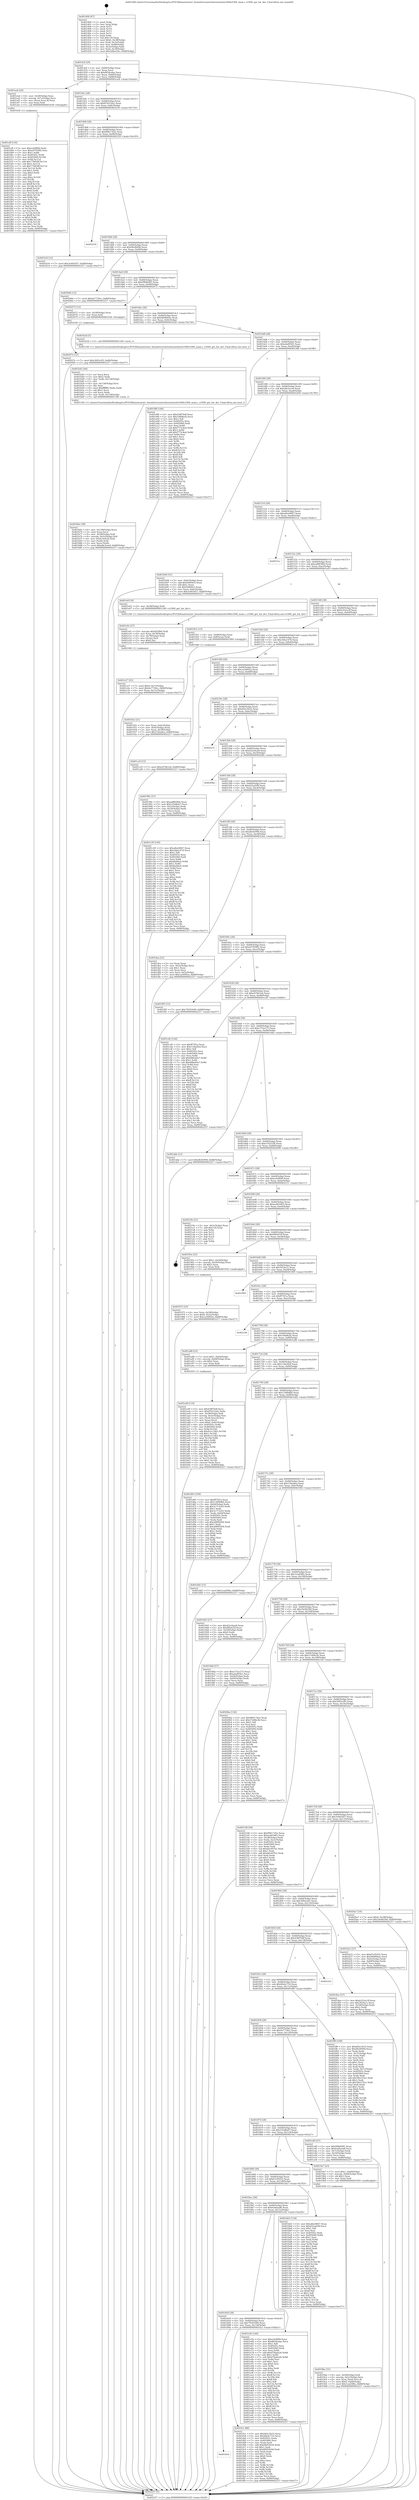 digraph "0x401400" {
  label = "0x401400 (/mnt/c/Users/mathe/Desktop/tcc/POCII/binaries/extr_linuxdriversnetethernetintele1000e1000_main.c_e1000_get_hw_dev_Final-ollvm.out::main(0))"
  labelloc = "t"
  node[shape=record]

  Entry [label="",width=0.3,height=0.3,shape=circle,fillcolor=black,style=filled]
  "0x40142f" [label="{
     0x40142f [29]\l
     | [instrs]\l
     &nbsp;&nbsp;0x40142f \<+3\>: mov -0x80(%rbp),%eax\l
     &nbsp;&nbsp;0x401432 \<+2\>: mov %eax,%ecx\l
     &nbsp;&nbsp;0x401434 \<+6\>: sub $0x865dcdae,%ecx\l
     &nbsp;&nbsp;0x40143a \<+6\>: mov %eax,-0x84(%rbp)\l
     &nbsp;&nbsp;0x401440 \<+6\>: mov %ecx,-0x88(%rbp)\l
     &nbsp;&nbsp;0x401446 \<+6\>: je 0000000000401eeb \<main+0xaeb\>\l
  }"]
  "0x401eeb" [label="{
     0x401eeb [20]\l
     | [instrs]\l
     &nbsp;&nbsp;0x401eeb \<+4\>: mov -0x58(%rbp),%rax\l
     &nbsp;&nbsp;0x401eef \<+4\>: movslq -0x7c(%rbp),%rcx\l
     &nbsp;&nbsp;0x401ef3 \<+4\>: mov (%rax,%rcx,8),%rax\l
     &nbsp;&nbsp;0x401ef7 \<+3\>: mov %rax,%rdi\l
     &nbsp;&nbsp;0x401efa \<+5\>: call 0000000000401030 \<free@plt\>\l
     | [calls]\l
     &nbsp;&nbsp;0x401030 \{1\} (unknown)\l
  }"]
  "0x40144c" [label="{
     0x40144c [28]\l
     | [instrs]\l
     &nbsp;&nbsp;0x40144c \<+5\>: jmp 0000000000401451 \<main+0x51\>\l
     &nbsp;&nbsp;0x401451 \<+6\>: mov -0x84(%rbp),%eax\l
     &nbsp;&nbsp;0x401457 \<+5\>: sub $0x87b51da5,%eax\l
     &nbsp;&nbsp;0x40145c \<+6\>: mov %eax,-0x8c(%rbp)\l
     &nbsp;&nbsp;0x401462 \<+6\>: je 0000000000401b16 \<main+0x716\>\l
  }"]
  Exit [label="",width=0.3,height=0.3,shape=circle,fillcolor=black,style=filled,peripheries=2]
  "0x401b16" [label="{
     0x401b16 [12]\l
     | [instrs]\l
     &nbsp;&nbsp;0x401b16 \<+7\>: movl $0x3c665d57,-0x80(%rbp)\l
     &nbsp;&nbsp;0x401b1d \<+5\>: jmp 0000000000402257 \<main+0xe57\>\l
  }"]
  "0x401468" [label="{
     0x401468 [28]\l
     | [instrs]\l
     &nbsp;&nbsp;0x401468 \<+5\>: jmp 000000000040146d \<main+0x6d\>\l
     &nbsp;&nbsp;0x40146d \<+6\>: mov -0x84(%rbp),%eax\l
     &nbsp;&nbsp;0x401473 \<+5\>: sub $0x89617d2e,%eax\l
     &nbsp;&nbsp;0x401478 \<+6\>: mov %eax,-0x90(%rbp)\l
     &nbsp;&nbsp;0x40147e \<+6\>: je 0000000000402250 \<main+0xe50\>\l
  }"]
  "0x40207e" [label="{
     0x40207e [12]\l
     | [instrs]\l
     &nbsp;&nbsp;0x40207e \<+7\>: movl $0x3005e3f5,-0x80(%rbp)\l
     &nbsp;&nbsp;0x402085 \<+5\>: jmp 0000000000402257 \<main+0xe57\>\l
  }"]
  "0x402250" [label="{
     0x402250\l
  }", style=dashed]
  "0x401484" [label="{
     0x401484 [28]\l
     | [instrs]\l
     &nbsp;&nbsp;0x401484 \<+5\>: jmp 0000000000401489 \<main+0x89\>\l
     &nbsp;&nbsp;0x401489 \<+6\>: mov -0x84(%rbp),%eax\l
     &nbsp;&nbsp;0x40148f \<+5\>: sub $0x94cf049d,%eax\l
     &nbsp;&nbsp;0x401494 \<+6\>: mov %eax,-0x94(%rbp)\l
     &nbsp;&nbsp;0x40149a \<+6\>: je 0000000000402066 \<main+0xc66\>\l
  }"]
  "0x4018e4" [label="{
     0x4018e4\l
  }", style=dashed]
  "0x402066" [label="{
     0x402066 [12]\l
     | [instrs]\l
     &nbsp;&nbsp;0x402066 \<+7\>: movl $0x4a7739cc,-0x80(%rbp)\l
     &nbsp;&nbsp;0x40206d \<+5\>: jmp 0000000000402257 \<main+0xe57\>\l
  }"]
  "0x4014a0" [label="{
     0x4014a0 [28]\l
     | [instrs]\l
     &nbsp;&nbsp;0x4014a0 \<+5\>: jmp 00000000004014a5 \<main+0xa5\>\l
     &nbsp;&nbsp;0x4014a5 \<+6\>: mov -0x84(%rbp),%eax\l
     &nbsp;&nbsp;0x4014ab \<+5\>: sub $0x99bb69f1,%eax\l
     &nbsp;&nbsp;0x4014b0 \<+6\>: mov %eax,-0x98(%rbp)\l
     &nbsp;&nbsp;0x4014b6 \<+6\>: je 0000000000402072 \<main+0xc72\>\l
  }"]
  "0x401fa1" [label="{
     0x401fa1 [88]\l
     | [instrs]\l
     &nbsp;&nbsp;0x401fa1 \<+5\>: mov $0xd02c5b33,%eax\l
     &nbsp;&nbsp;0x401fa6 \<+5\>: mov $0x48e4c716,%ecx\l
     &nbsp;&nbsp;0x401fab \<+7\>: mov 0x40505c,%edx\l
     &nbsp;&nbsp;0x401fb2 \<+7\>: mov 0x405060,%esi\l
     &nbsp;&nbsp;0x401fb9 \<+2\>: mov %edx,%edi\l
     &nbsp;&nbsp;0x401fbb \<+6\>: add $0x66059c04,%edi\l
     &nbsp;&nbsp;0x401fc1 \<+3\>: sub $0x1,%edi\l
     &nbsp;&nbsp;0x401fc4 \<+6\>: sub $0x66059c04,%edi\l
     &nbsp;&nbsp;0x401fca \<+3\>: imul %edi,%edx\l
     &nbsp;&nbsp;0x401fcd \<+3\>: and $0x1,%edx\l
     &nbsp;&nbsp;0x401fd0 \<+3\>: cmp $0x0,%edx\l
     &nbsp;&nbsp;0x401fd3 \<+4\>: sete %r8b\l
     &nbsp;&nbsp;0x401fd7 \<+3\>: cmp $0xa,%esi\l
     &nbsp;&nbsp;0x401fda \<+4\>: setl %r9b\l
     &nbsp;&nbsp;0x401fde \<+3\>: mov %r8b,%r10b\l
     &nbsp;&nbsp;0x401fe1 \<+3\>: and %r9b,%r10b\l
     &nbsp;&nbsp;0x401fe4 \<+3\>: xor %r9b,%r8b\l
     &nbsp;&nbsp;0x401fe7 \<+3\>: or %r8b,%r10b\l
     &nbsp;&nbsp;0x401fea \<+4\>: test $0x1,%r10b\l
     &nbsp;&nbsp;0x401fee \<+3\>: cmovne %ecx,%eax\l
     &nbsp;&nbsp;0x401ff1 \<+3\>: mov %eax,-0x80(%rbp)\l
     &nbsp;&nbsp;0x401ff4 \<+5\>: jmp 0000000000402257 \<main+0xe57\>\l
  }"]
  "0x402072" [label="{
     0x402072 [12]\l
     | [instrs]\l
     &nbsp;&nbsp;0x402072 \<+4\>: mov -0x58(%rbp),%rax\l
     &nbsp;&nbsp;0x402076 \<+3\>: mov %rax,%rdi\l
     &nbsp;&nbsp;0x402079 \<+5\>: call 0000000000401030 \<free@plt\>\l
     | [calls]\l
     &nbsp;&nbsp;0x401030 \{1\} (unknown)\l
  }"]
  "0x4014bc" [label="{
     0x4014bc [28]\l
     | [instrs]\l
     &nbsp;&nbsp;0x4014bc \<+5\>: jmp 00000000004014c1 \<main+0xc1\>\l
     &nbsp;&nbsp;0x4014c1 \<+6\>: mov -0x84(%rbp),%eax\l
     &nbsp;&nbsp;0x4014c7 \<+5\>: sub $0x9b989ebc,%eax\l
     &nbsp;&nbsp;0x4014cc \<+6\>: mov %eax,-0x9c(%rbp)\l
     &nbsp;&nbsp;0x4014d2 \<+6\>: je 0000000000401b3d \<main+0x73d\>\l
  }"]
  "0x401eff" [label="{
     0x401eff [150]\l
     | [instrs]\l
     &nbsp;&nbsp;0x401eff \<+5\>: mov $0xecfef894,%edx\l
     &nbsp;&nbsp;0x401f04 \<+5\>: mov $0xe07939f2,%esi\l
     &nbsp;&nbsp;0x401f09 \<+3\>: mov $0x1,%r8b\l
     &nbsp;&nbsp;0x401f0c \<+8\>: mov 0x40505c,%r9d\l
     &nbsp;&nbsp;0x401f14 \<+8\>: mov 0x405060,%r10d\l
     &nbsp;&nbsp;0x401f1c \<+3\>: mov %r9d,%r11d\l
     &nbsp;&nbsp;0x401f1f \<+7\>: add $0x776858f,%r11d\l
     &nbsp;&nbsp;0x401f26 \<+4\>: sub $0x1,%r11d\l
     &nbsp;&nbsp;0x401f2a \<+7\>: sub $0x776858f,%r11d\l
     &nbsp;&nbsp;0x401f31 \<+4\>: imul %r11d,%r9d\l
     &nbsp;&nbsp;0x401f35 \<+4\>: and $0x1,%r9d\l
     &nbsp;&nbsp;0x401f39 \<+4\>: cmp $0x0,%r9d\l
     &nbsp;&nbsp;0x401f3d \<+3\>: sete %bl\l
     &nbsp;&nbsp;0x401f40 \<+4\>: cmp $0xa,%r10d\l
     &nbsp;&nbsp;0x401f44 \<+4\>: setl %r14b\l
     &nbsp;&nbsp;0x401f48 \<+3\>: mov %bl,%r15b\l
     &nbsp;&nbsp;0x401f4b \<+4\>: xor $0xff,%r15b\l
     &nbsp;&nbsp;0x401f4f \<+3\>: mov %r14b,%r12b\l
     &nbsp;&nbsp;0x401f52 \<+4\>: xor $0xff,%r12b\l
     &nbsp;&nbsp;0x401f56 \<+4\>: xor $0x0,%r8b\l
     &nbsp;&nbsp;0x401f5a \<+3\>: mov %r15b,%r13b\l
     &nbsp;&nbsp;0x401f5d \<+4\>: and $0x0,%r13b\l
     &nbsp;&nbsp;0x401f61 \<+3\>: and %r8b,%bl\l
     &nbsp;&nbsp;0x401f64 \<+3\>: mov %r12b,%al\l
     &nbsp;&nbsp;0x401f67 \<+2\>: and $0x0,%al\l
     &nbsp;&nbsp;0x401f69 \<+3\>: and %r8b,%r14b\l
     &nbsp;&nbsp;0x401f6c \<+3\>: or %bl,%r13b\l
     &nbsp;&nbsp;0x401f6f \<+3\>: or %r14b,%al\l
     &nbsp;&nbsp;0x401f72 \<+3\>: xor %al,%r13b\l
     &nbsp;&nbsp;0x401f75 \<+3\>: or %r12b,%r15b\l
     &nbsp;&nbsp;0x401f78 \<+4\>: xor $0xff,%r15b\l
     &nbsp;&nbsp;0x401f7c \<+4\>: or $0x0,%r8b\l
     &nbsp;&nbsp;0x401f80 \<+3\>: and %r8b,%r15b\l
     &nbsp;&nbsp;0x401f83 \<+3\>: or %r15b,%r13b\l
     &nbsp;&nbsp;0x401f86 \<+4\>: test $0x1,%r13b\l
     &nbsp;&nbsp;0x401f8a \<+3\>: cmovne %esi,%edx\l
     &nbsp;&nbsp;0x401f8d \<+3\>: mov %edx,-0x80(%rbp)\l
     &nbsp;&nbsp;0x401f90 \<+5\>: jmp 0000000000402257 \<main+0xe57\>\l
  }"]
  "0x401b3d" [label="{
     0x401b3d [5]\l
     | [instrs]\l
     &nbsp;&nbsp;0x401b3d \<+5\>: call 0000000000401160 \<next_i\>\l
     | [calls]\l
     &nbsp;&nbsp;0x401160 \{1\} (/mnt/c/Users/mathe/Desktop/tcc/POCII/binaries/extr_linuxdriversnetethernetintele1000e1000_main.c_e1000_get_hw_dev_Final-ollvm.out::next_i)\l
  }"]
  "0x4014d8" [label="{
     0x4014d8 [28]\l
     | [instrs]\l
     &nbsp;&nbsp;0x4014d8 \<+5\>: jmp 00000000004014dd \<main+0xdd\>\l
     &nbsp;&nbsp;0x4014dd \<+6\>: mov -0x84(%rbp),%eax\l
     &nbsp;&nbsp;0x4014e3 \<+5\>: sub $0xa6af05b1,%eax\l
     &nbsp;&nbsp;0x4014e8 \<+6\>: mov %eax,-0xa0(%rbp)\l
     &nbsp;&nbsp;0x4014ee \<+6\>: je 00000000004019f8 \<main+0x5f8\>\l
  }"]
  "0x4018c8" [label="{
     0x4018c8 [28]\l
     | [instrs]\l
     &nbsp;&nbsp;0x4018c8 \<+5\>: jmp 00000000004018cd \<main+0x4cd\>\l
     &nbsp;&nbsp;0x4018cd \<+6\>: mov -0x84(%rbp),%eax\l
     &nbsp;&nbsp;0x4018d3 \<+5\>: sub $0x79291649,%eax\l
     &nbsp;&nbsp;0x4018d8 \<+6\>: mov %eax,-0x130(%rbp)\l
     &nbsp;&nbsp;0x4018de \<+6\>: je 0000000000401fa1 \<main+0xba1\>\l
  }"]
  "0x4019f8" [label="{
     0x4019f8 [144]\l
     | [instrs]\l
     &nbsp;&nbsp;0x4019f8 \<+5\>: mov $0x438f7b4f,%eax\l
     &nbsp;&nbsp;0x4019fd \<+5\>: mov $0x100d6cfa,%ecx\l
     &nbsp;&nbsp;0x401a02 \<+2\>: mov $0x1,%dl\l
     &nbsp;&nbsp;0x401a04 \<+7\>: mov 0x40505c,%esi\l
     &nbsp;&nbsp;0x401a0b \<+7\>: mov 0x405060,%edi\l
     &nbsp;&nbsp;0x401a12 \<+3\>: mov %esi,%r8d\l
     &nbsp;&nbsp;0x401a15 \<+7\>: sub $0xf773c4ed,%r8d\l
     &nbsp;&nbsp;0x401a1c \<+4\>: sub $0x1,%r8d\l
     &nbsp;&nbsp;0x401a20 \<+7\>: add $0xf773c4ed,%r8d\l
     &nbsp;&nbsp;0x401a27 \<+4\>: imul %r8d,%esi\l
     &nbsp;&nbsp;0x401a2b \<+3\>: and $0x1,%esi\l
     &nbsp;&nbsp;0x401a2e \<+3\>: cmp $0x0,%esi\l
     &nbsp;&nbsp;0x401a31 \<+4\>: sete %r9b\l
     &nbsp;&nbsp;0x401a35 \<+3\>: cmp $0xa,%edi\l
     &nbsp;&nbsp;0x401a38 \<+4\>: setl %r10b\l
     &nbsp;&nbsp;0x401a3c \<+3\>: mov %r9b,%r11b\l
     &nbsp;&nbsp;0x401a3f \<+4\>: xor $0xff,%r11b\l
     &nbsp;&nbsp;0x401a43 \<+3\>: mov %r10b,%bl\l
     &nbsp;&nbsp;0x401a46 \<+3\>: xor $0xff,%bl\l
     &nbsp;&nbsp;0x401a49 \<+3\>: xor $0x0,%dl\l
     &nbsp;&nbsp;0x401a4c \<+3\>: mov %r11b,%r14b\l
     &nbsp;&nbsp;0x401a4f \<+4\>: and $0x0,%r14b\l
     &nbsp;&nbsp;0x401a53 \<+3\>: and %dl,%r9b\l
     &nbsp;&nbsp;0x401a56 \<+3\>: mov %bl,%r15b\l
     &nbsp;&nbsp;0x401a59 \<+4\>: and $0x0,%r15b\l
     &nbsp;&nbsp;0x401a5d \<+3\>: and %dl,%r10b\l
     &nbsp;&nbsp;0x401a60 \<+3\>: or %r9b,%r14b\l
     &nbsp;&nbsp;0x401a63 \<+3\>: or %r10b,%r15b\l
     &nbsp;&nbsp;0x401a66 \<+3\>: xor %r15b,%r14b\l
     &nbsp;&nbsp;0x401a69 \<+3\>: or %bl,%r11b\l
     &nbsp;&nbsp;0x401a6c \<+4\>: xor $0xff,%r11b\l
     &nbsp;&nbsp;0x401a70 \<+3\>: or $0x0,%dl\l
     &nbsp;&nbsp;0x401a73 \<+3\>: and %dl,%r11b\l
     &nbsp;&nbsp;0x401a76 \<+3\>: or %r11b,%r14b\l
     &nbsp;&nbsp;0x401a79 \<+4\>: test $0x1,%r14b\l
     &nbsp;&nbsp;0x401a7d \<+3\>: cmovne %ecx,%eax\l
     &nbsp;&nbsp;0x401a80 \<+3\>: mov %eax,-0x80(%rbp)\l
     &nbsp;&nbsp;0x401a83 \<+5\>: jmp 0000000000402257 \<main+0xe57\>\l
  }"]
  "0x4014f4" [label="{
     0x4014f4 [28]\l
     | [instrs]\l
     &nbsp;&nbsp;0x4014f4 \<+5\>: jmp 00000000004014f9 \<main+0xf9\>\l
     &nbsp;&nbsp;0x4014f9 \<+6\>: mov -0x84(%rbp),%eax\l
     &nbsp;&nbsp;0x4014ff \<+5\>: sub $0xa8e3cee4,%eax\l
     &nbsp;&nbsp;0x401504 \<+6\>: mov %eax,-0xa4(%rbp)\l
     &nbsp;&nbsp;0x40150a \<+6\>: je 0000000000401b94 \<main+0x794\>\l
  }"]
  "0x401e5b" [label="{
     0x401e5b [144]\l
     | [instrs]\l
     &nbsp;&nbsp;0x401e5b \<+5\>: mov $0xecfef894,%eax\l
     &nbsp;&nbsp;0x401e60 \<+5\>: mov $0x865dcdae,%ecx\l
     &nbsp;&nbsp;0x401e65 \<+2\>: mov $0x1,%dl\l
     &nbsp;&nbsp;0x401e67 \<+7\>: mov 0x40505c,%esi\l
     &nbsp;&nbsp;0x401e6e \<+7\>: mov 0x405060,%edi\l
     &nbsp;&nbsp;0x401e75 \<+3\>: mov %esi,%r8d\l
     &nbsp;&nbsp;0x401e78 \<+7\>: add $0x478ada26,%r8d\l
     &nbsp;&nbsp;0x401e7f \<+4\>: sub $0x1,%r8d\l
     &nbsp;&nbsp;0x401e83 \<+7\>: sub $0x478ada26,%r8d\l
     &nbsp;&nbsp;0x401e8a \<+4\>: imul %r8d,%esi\l
     &nbsp;&nbsp;0x401e8e \<+3\>: and $0x1,%esi\l
     &nbsp;&nbsp;0x401e91 \<+3\>: cmp $0x0,%esi\l
     &nbsp;&nbsp;0x401e94 \<+4\>: sete %r9b\l
     &nbsp;&nbsp;0x401e98 \<+3\>: cmp $0xa,%edi\l
     &nbsp;&nbsp;0x401e9b \<+4\>: setl %r10b\l
     &nbsp;&nbsp;0x401e9f \<+3\>: mov %r9b,%r11b\l
     &nbsp;&nbsp;0x401ea2 \<+4\>: xor $0xff,%r11b\l
     &nbsp;&nbsp;0x401ea6 \<+3\>: mov %r10b,%bl\l
     &nbsp;&nbsp;0x401ea9 \<+3\>: xor $0xff,%bl\l
     &nbsp;&nbsp;0x401eac \<+3\>: xor $0x1,%dl\l
     &nbsp;&nbsp;0x401eaf \<+3\>: mov %r11b,%r14b\l
     &nbsp;&nbsp;0x401eb2 \<+4\>: and $0xff,%r14b\l
     &nbsp;&nbsp;0x401eb6 \<+3\>: and %dl,%r9b\l
     &nbsp;&nbsp;0x401eb9 \<+3\>: mov %bl,%r15b\l
     &nbsp;&nbsp;0x401ebc \<+4\>: and $0xff,%r15b\l
     &nbsp;&nbsp;0x401ec0 \<+3\>: and %dl,%r10b\l
     &nbsp;&nbsp;0x401ec3 \<+3\>: or %r9b,%r14b\l
     &nbsp;&nbsp;0x401ec6 \<+3\>: or %r10b,%r15b\l
     &nbsp;&nbsp;0x401ec9 \<+3\>: xor %r15b,%r14b\l
     &nbsp;&nbsp;0x401ecc \<+3\>: or %bl,%r11b\l
     &nbsp;&nbsp;0x401ecf \<+4\>: xor $0xff,%r11b\l
     &nbsp;&nbsp;0x401ed3 \<+3\>: or $0x1,%dl\l
     &nbsp;&nbsp;0x401ed6 \<+3\>: and %dl,%r11b\l
     &nbsp;&nbsp;0x401ed9 \<+3\>: or %r11b,%r14b\l
     &nbsp;&nbsp;0x401edc \<+4\>: test $0x1,%r14b\l
     &nbsp;&nbsp;0x401ee0 \<+3\>: cmovne %ecx,%eax\l
     &nbsp;&nbsp;0x401ee3 \<+3\>: mov %eax,-0x80(%rbp)\l
     &nbsp;&nbsp;0x401ee6 \<+5\>: jmp 0000000000402257 \<main+0xe57\>\l
  }"]
  "0x401b94" [label="{
     0x401b94 [31]\l
     | [instrs]\l
     &nbsp;&nbsp;0x401b94 \<+3\>: mov -0x6c(%rbp),%eax\l
     &nbsp;&nbsp;0x401b97 \<+5\>: add $0x92894e5,%eax\l
     &nbsp;&nbsp;0x401b9c \<+3\>: add $0x1,%eax\l
     &nbsp;&nbsp;0x401b9f \<+5\>: sub $0x92894e5,%eax\l
     &nbsp;&nbsp;0x401ba4 \<+3\>: mov %eax,-0x6c(%rbp)\l
     &nbsp;&nbsp;0x401ba7 \<+7\>: movl $0x3c665d57,-0x80(%rbp)\l
     &nbsp;&nbsp;0x401bae \<+5\>: jmp 0000000000402257 \<main+0xe57\>\l
  }"]
  "0x401510" [label="{
     0x401510 [28]\l
     | [instrs]\l
     &nbsp;&nbsp;0x401510 \<+5\>: jmp 0000000000401515 \<main+0x115\>\l
     &nbsp;&nbsp;0x401515 \<+6\>: mov -0x84(%rbp),%eax\l
     &nbsp;&nbsp;0x40151b \<+5\>: sub $0xa8ee0847,%eax\l
     &nbsp;&nbsp;0x401520 \<+6\>: mov %eax,-0xa8(%rbp)\l
     &nbsp;&nbsp;0x401526 \<+6\>: je 00000000004021ec \<main+0xdec\>\l
  }"]
  "0x401e27" [label="{
     0x401e27 [25]\l
     | [instrs]\l
     &nbsp;&nbsp;0x401e27 \<+7\>: movl $0x0,-0x7c(%rbp)\l
     &nbsp;&nbsp;0x401e2e \<+7\>: movl $0x4a7739cc,-0x80(%rbp)\l
     &nbsp;&nbsp;0x401e35 \<+6\>: mov %eax,-0x13c(%rbp)\l
     &nbsp;&nbsp;0x401e3b \<+5\>: jmp 0000000000402257 \<main+0xe57\>\l
  }"]
  "0x4021ec" [label="{
     0x4021ec\l
  }", style=dashed]
  "0x40152c" [label="{
     0x40152c [28]\l
     | [instrs]\l
     &nbsp;&nbsp;0x40152c \<+5\>: jmp 0000000000401531 \<main+0x131\>\l
     &nbsp;&nbsp;0x401531 \<+6\>: mov -0x84(%rbp),%eax\l
     &nbsp;&nbsp;0x401537 \<+5\>: sub $0xad883fb0,%eax\l
     &nbsp;&nbsp;0x40153c \<+6\>: mov %eax,-0xac(%rbp)\l
     &nbsp;&nbsp;0x401542 \<+6\>: je 0000000000401e03 \<main+0xa03\>\l
  }"]
  "0x401e0c" [label="{
     0x401e0c [27]\l
     | [instrs]\l
     &nbsp;&nbsp;0x401e0c \<+10\>: movabs $0x4030b6,%rdi\l
     &nbsp;&nbsp;0x401e16 \<+4\>: mov %rax,-0x78(%rbp)\l
     &nbsp;&nbsp;0x401e1a \<+4\>: mov -0x78(%rbp),%rax\l
     &nbsp;&nbsp;0x401e1e \<+2\>: mov (%rax),%esi\l
     &nbsp;&nbsp;0x401e20 \<+2\>: mov $0x0,%al\l
     &nbsp;&nbsp;0x401e22 \<+5\>: call 0000000000401040 \<printf@plt\>\l
     | [calls]\l
     &nbsp;&nbsp;0x401040 \{1\} (unknown)\l
  }"]
  "0x401e03" [label="{
     0x401e03 [9]\l
     | [instrs]\l
     &nbsp;&nbsp;0x401e03 \<+4\>: mov -0x58(%rbp),%rdi\l
     &nbsp;&nbsp;0x401e07 \<+5\>: call 0000000000401240 \<e1000_get_hw_dev\>\l
     | [calls]\l
     &nbsp;&nbsp;0x401240 \{1\} (/mnt/c/Users/mathe/Desktop/tcc/POCII/binaries/extr_linuxdriversnetethernetintele1000e1000_main.c_e1000_get_hw_dev_Final-ollvm.out::e1000_get_hw_dev)\l
  }"]
  "0x401548" [label="{
     0x401548 [28]\l
     | [instrs]\l
     &nbsp;&nbsp;0x401548 \<+5\>: jmp 000000000040154d \<main+0x14d\>\l
     &nbsp;&nbsp;0x40154d \<+6\>: mov -0x84(%rbp),%eax\l
     &nbsp;&nbsp;0x401553 \<+5\>: sub $0xb322ec3f,%eax\l
     &nbsp;&nbsp;0x401558 \<+6\>: mov %eax,-0xb0(%rbp)\l
     &nbsp;&nbsp;0x40155e \<+6\>: je 0000000000401921 \<main+0x521\>\l
  }"]
  "0x4018ac" [label="{
     0x4018ac [28]\l
     | [instrs]\l
     &nbsp;&nbsp;0x4018ac \<+5\>: jmp 00000000004018b1 \<main+0x4b1\>\l
     &nbsp;&nbsp;0x4018b1 \<+6\>: mov -0x84(%rbp),%eax\l
     &nbsp;&nbsp;0x4018b7 \<+5\>: sub $0x6cb6aed8,%eax\l
     &nbsp;&nbsp;0x4018bc \<+6\>: mov %eax,-0x12c(%rbp)\l
     &nbsp;&nbsp;0x4018c2 \<+6\>: je 0000000000401e5b \<main+0xa5b\>\l
  }"]
  "0x401921" [label="{
     0x401921 [13]\l
     | [instrs]\l
     &nbsp;&nbsp;0x401921 \<+4\>: mov -0x48(%rbp),%rax\l
     &nbsp;&nbsp;0x401925 \<+4\>: mov 0x8(%rax),%rdi\l
     &nbsp;&nbsp;0x401929 \<+5\>: call 0000000000401060 \<atoi@plt\>\l
     | [calls]\l
     &nbsp;&nbsp;0x401060 \{1\} (unknown)\l
  }"]
  "0x401564" [label="{
     0x401564 [28]\l
     | [instrs]\l
     &nbsp;&nbsp;0x401564 \<+5\>: jmp 0000000000401569 \<main+0x169\>\l
     &nbsp;&nbsp;0x401569 \<+6\>: mov -0x84(%rbp),%eax\l
     &nbsp;&nbsp;0x40156f \<+5\>: sub $0xc0da1474,%eax\l
     &nbsp;&nbsp;0x401574 \<+6\>: mov %eax,-0xb4(%rbp)\l
     &nbsp;&nbsp;0x40157a \<+6\>: je 0000000000401cc9 \<main+0x8c9\>\l
  }"]
  "0x401bb3" [label="{
     0x401bb3 [134]\l
     | [instrs]\l
     &nbsp;&nbsp;0x401bb3 \<+5\>: mov $0xa8ee0847,%eax\l
     &nbsp;&nbsp;0x401bb8 \<+5\>: mov $0xd32ad2f9,%ecx\l
     &nbsp;&nbsp;0x401bbd \<+2\>: mov $0x1,%dl\l
     &nbsp;&nbsp;0x401bbf \<+2\>: xor %esi,%esi\l
     &nbsp;&nbsp;0x401bc1 \<+7\>: mov 0x40505c,%edi\l
     &nbsp;&nbsp;0x401bc8 \<+8\>: mov 0x405060,%r8d\l
     &nbsp;&nbsp;0x401bd0 \<+3\>: sub $0x1,%esi\l
     &nbsp;&nbsp;0x401bd3 \<+3\>: mov %edi,%r9d\l
     &nbsp;&nbsp;0x401bd6 \<+3\>: add %esi,%r9d\l
     &nbsp;&nbsp;0x401bd9 \<+4\>: imul %r9d,%edi\l
     &nbsp;&nbsp;0x401bdd \<+3\>: and $0x1,%edi\l
     &nbsp;&nbsp;0x401be0 \<+3\>: cmp $0x0,%edi\l
     &nbsp;&nbsp;0x401be3 \<+4\>: sete %r10b\l
     &nbsp;&nbsp;0x401be7 \<+4\>: cmp $0xa,%r8d\l
     &nbsp;&nbsp;0x401beb \<+4\>: setl %r11b\l
     &nbsp;&nbsp;0x401bef \<+3\>: mov %r10b,%bl\l
     &nbsp;&nbsp;0x401bf2 \<+3\>: xor $0xff,%bl\l
     &nbsp;&nbsp;0x401bf5 \<+3\>: mov %r11b,%r14b\l
     &nbsp;&nbsp;0x401bf8 \<+4\>: xor $0xff,%r14b\l
     &nbsp;&nbsp;0x401bfc \<+3\>: xor $0x1,%dl\l
     &nbsp;&nbsp;0x401bff \<+3\>: mov %bl,%r15b\l
     &nbsp;&nbsp;0x401c02 \<+4\>: and $0xff,%r15b\l
     &nbsp;&nbsp;0x401c06 \<+3\>: and %dl,%r10b\l
     &nbsp;&nbsp;0x401c09 \<+3\>: mov %r14b,%r12b\l
     &nbsp;&nbsp;0x401c0c \<+4\>: and $0xff,%r12b\l
     &nbsp;&nbsp;0x401c10 \<+3\>: and %dl,%r11b\l
     &nbsp;&nbsp;0x401c13 \<+3\>: or %r10b,%r15b\l
     &nbsp;&nbsp;0x401c16 \<+3\>: or %r11b,%r12b\l
     &nbsp;&nbsp;0x401c19 \<+3\>: xor %r12b,%r15b\l
     &nbsp;&nbsp;0x401c1c \<+3\>: or %r14b,%bl\l
     &nbsp;&nbsp;0x401c1f \<+3\>: xor $0xff,%bl\l
     &nbsp;&nbsp;0x401c22 \<+3\>: or $0x1,%dl\l
     &nbsp;&nbsp;0x401c25 \<+2\>: and %dl,%bl\l
     &nbsp;&nbsp;0x401c27 \<+3\>: or %bl,%r15b\l
     &nbsp;&nbsp;0x401c2a \<+4\>: test $0x1,%r15b\l
     &nbsp;&nbsp;0x401c2e \<+3\>: cmovne %ecx,%eax\l
     &nbsp;&nbsp;0x401c31 \<+3\>: mov %eax,-0x80(%rbp)\l
     &nbsp;&nbsp;0x401c34 \<+5\>: jmp 0000000000402257 \<main+0xe57\>\l
  }"]
  "0x401cc9" [label="{
     0x401cc9 [12]\l
     | [instrs]\l
     &nbsp;&nbsp;0x401cc9 \<+7\>: movl $0xe47b61eb,-0x80(%rbp)\l
     &nbsp;&nbsp;0x401cd0 \<+5\>: jmp 0000000000402257 \<main+0xe57\>\l
  }"]
  "0x401580" [label="{
     0x401580 [28]\l
     | [instrs]\l
     &nbsp;&nbsp;0x401580 \<+5\>: jmp 0000000000401585 \<main+0x185\>\l
     &nbsp;&nbsp;0x401585 \<+6\>: mov -0x84(%rbp),%eax\l
     &nbsp;&nbsp;0x40158b \<+5\>: sub $0xca24902a,%eax\l
     &nbsp;&nbsp;0x401590 \<+6\>: mov %eax,-0xb8(%rbp)\l
     &nbsp;&nbsp;0x401596 \<+6\>: je 000000000040198c \<main+0x58c\>\l
  }"]
  "0x401b6e" [label="{
     0x401b6e [38]\l
     | [instrs]\l
     &nbsp;&nbsp;0x401b6e \<+6\>: mov -0x138(%rbp),%ecx\l
     &nbsp;&nbsp;0x401b74 \<+3\>: imul %eax,%ecx\l
     &nbsp;&nbsp;0x401b77 \<+4\>: mov -0x58(%rbp),%rdi\l
     &nbsp;&nbsp;0x401b7b \<+4\>: movslq -0x5c(%rbp),%r8\l
     &nbsp;&nbsp;0x401b7f \<+4\>: mov (%rdi,%r8,8),%rdi\l
     &nbsp;&nbsp;0x401b83 \<+3\>: mov (%rdi),%rdi\l
     &nbsp;&nbsp;0x401b86 \<+2\>: mov %ecx,(%rdi)\l
     &nbsp;&nbsp;0x401b88 \<+7\>: movl $0xa8e3cee4,-0x80(%rbp)\l
     &nbsp;&nbsp;0x401b8f \<+5\>: jmp 0000000000402257 \<main+0xe57\>\l
  }"]
  "0x40198c" [label="{
     0x40198c [27]\l
     | [instrs]\l
     &nbsp;&nbsp;0x40198c \<+5\>: mov $0xad883fb0,%eax\l
     &nbsp;&nbsp;0x401991 \<+5\>: mov $0x535d8a07,%ecx\l
     &nbsp;&nbsp;0x401996 \<+3\>: mov -0x5c(%rbp),%edx\l
     &nbsp;&nbsp;0x401999 \<+3\>: cmp -0x50(%rbp),%edx\l
     &nbsp;&nbsp;0x40199c \<+3\>: cmovl %ecx,%eax\l
     &nbsp;&nbsp;0x40199f \<+3\>: mov %eax,-0x80(%rbp)\l
     &nbsp;&nbsp;0x4019a2 \<+5\>: jmp 0000000000402257 \<main+0xe57\>\l
  }"]
  "0x40159c" [label="{
     0x40159c [28]\l
     | [instrs]\l
     &nbsp;&nbsp;0x40159c \<+5\>: jmp 00000000004015a1 \<main+0x1a1\>\l
     &nbsp;&nbsp;0x4015a1 \<+6\>: mov -0x84(%rbp),%eax\l
     &nbsp;&nbsp;0x4015a7 \<+5\>: sub $0xd02c5b33,%eax\l
     &nbsp;&nbsp;0x4015ac \<+6\>: mov %eax,-0xbc(%rbp)\l
     &nbsp;&nbsp;0x4015b2 \<+6\>: je 0000000000402231 \<main+0xe31\>\l
  }"]
  "0x401b42" [label="{
     0x401b42 [44]\l
     | [instrs]\l
     &nbsp;&nbsp;0x401b42 \<+2\>: xor %ecx,%ecx\l
     &nbsp;&nbsp;0x401b44 \<+5\>: mov $0x2,%edx\l
     &nbsp;&nbsp;0x401b49 \<+6\>: mov %edx,-0x134(%rbp)\l
     &nbsp;&nbsp;0x401b4f \<+1\>: cltd\l
     &nbsp;&nbsp;0x401b50 \<+6\>: mov -0x134(%rbp),%esi\l
     &nbsp;&nbsp;0x401b56 \<+2\>: idiv %esi\l
     &nbsp;&nbsp;0x401b58 \<+6\>: imul $0xfffffffe,%edx,%edx\l
     &nbsp;&nbsp;0x401b5e \<+3\>: sub $0x1,%ecx\l
     &nbsp;&nbsp;0x401b61 \<+2\>: sub %ecx,%edx\l
     &nbsp;&nbsp;0x401b63 \<+6\>: mov %edx,-0x138(%rbp)\l
     &nbsp;&nbsp;0x401b69 \<+5\>: call 0000000000401160 \<next_i\>\l
     | [calls]\l
     &nbsp;&nbsp;0x401160 \{1\} (/mnt/c/Users/mathe/Desktop/tcc/POCII/binaries/extr_linuxdriversnetethernetintele1000e1000_main.c_e1000_get_hw_dev_Final-ollvm.out::next_i)\l
  }"]
  "0x402231" [label="{
     0x402231\l
  }", style=dashed]
  "0x4015b8" [label="{
     0x4015b8 [28]\l
     | [instrs]\l
     &nbsp;&nbsp;0x4015b8 \<+5\>: jmp 00000000004015bd \<main+0x1bd\>\l
     &nbsp;&nbsp;0x4015bd \<+6\>: mov -0x84(%rbp),%eax\l
     &nbsp;&nbsp;0x4015c3 \<+5\>: sub $0xd2a54aa9,%eax\l
     &nbsp;&nbsp;0x4015c8 \<+6\>: mov %eax,-0xc0(%rbp)\l
     &nbsp;&nbsp;0x4015ce \<+6\>: je 000000000040208a \<main+0xc8a\>\l
  }"]
  "0x401a9f" [label="{
     0x401a9f [119]\l
     | [instrs]\l
     &nbsp;&nbsp;0x401a9f \<+5\>: mov $0x438f7b4f,%ecx\l
     &nbsp;&nbsp;0x401aa4 \<+5\>: mov $0x87b51da5,%edx\l
     &nbsp;&nbsp;0x401aa9 \<+4\>: mov -0x58(%rbp),%rdi\l
     &nbsp;&nbsp;0x401aad \<+4\>: movslq -0x5c(%rbp),%rsi\l
     &nbsp;&nbsp;0x401ab1 \<+4\>: mov (%rdi,%rsi,8),%rsi\l
     &nbsp;&nbsp;0x401ab5 \<+3\>: mov %rax,(%rsi)\l
     &nbsp;&nbsp;0x401ab8 \<+7\>: movl $0x0,-0x6c(%rbp)\l
     &nbsp;&nbsp;0x401abf \<+8\>: mov 0x40505c,%r8d\l
     &nbsp;&nbsp;0x401ac7 \<+8\>: mov 0x405060,%r9d\l
     &nbsp;&nbsp;0x401acf \<+3\>: mov %r8d,%r10d\l
     &nbsp;&nbsp;0x401ad2 \<+7\>: add $0x9ce114b5,%r10d\l
     &nbsp;&nbsp;0x401ad9 \<+4\>: sub $0x1,%r10d\l
     &nbsp;&nbsp;0x401add \<+7\>: sub $0x9ce114b5,%r10d\l
     &nbsp;&nbsp;0x401ae4 \<+4\>: imul %r10d,%r8d\l
     &nbsp;&nbsp;0x401ae8 \<+4\>: and $0x1,%r8d\l
     &nbsp;&nbsp;0x401aec \<+4\>: cmp $0x0,%r8d\l
     &nbsp;&nbsp;0x401af0 \<+4\>: sete %r11b\l
     &nbsp;&nbsp;0x401af4 \<+4\>: cmp $0xa,%r9d\l
     &nbsp;&nbsp;0x401af8 \<+3\>: setl %bl\l
     &nbsp;&nbsp;0x401afb \<+3\>: mov %r11b,%r14b\l
     &nbsp;&nbsp;0x401afe \<+3\>: and %bl,%r14b\l
     &nbsp;&nbsp;0x401b01 \<+3\>: xor %bl,%r11b\l
     &nbsp;&nbsp;0x401b04 \<+3\>: or %r11b,%r14b\l
     &nbsp;&nbsp;0x401b07 \<+4\>: test $0x1,%r14b\l
     &nbsp;&nbsp;0x401b0b \<+3\>: cmovne %edx,%ecx\l
     &nbsp;&nbsp;0x401b0e \<+3\>: mov %ecx,-0x80(%rbp)\l
     &nbsp;&nbsp;0x401b11 \<+5\>: jmp 0000000000402257 \<main+0xe57\>\l
  }"]
  "0x40208a" [label="{
     0x40208a\l
  }", style=dashed]
  "0x4015d4" [label="{
     0x4015d4 [28]\l
     | [instrs]\l
     &nbsp;&nbsp;0x4015d4 \<+5\>: jmp 00000000004015d9 \<main+0x1d9\>\l
     &nbsp;&nbsp;0x4015d9 \<+6\>: mov -0x84(%rbp),%eax\l
     &nbsp;&nbsp;0x4015df \<+5\>: sub $0xd32ad2f9,%eax\l
     &nbsp;&nbsp;0x4015e4 \<+6\>: mov %eax,-0xc4(%rbp)\l
     &nbsp;&nbsp;0x4015ea \<+6\>: je 0000000000401c39 \<main+0x839\>\l
  }"]
  "0x4019be" [label="{
     0x4019be [31]\l
     | [instrs]\l
     &nbsp;&nbsp;0x4019be \<+4\>: mov -0x58(%rbp),%rdi\l
     &nbsp;&nbsp;0x4019c2 \<+4\>: movslq -0x5c(%rbp),%rcx\l
     &nbsp;&nbsp;0x4019c6 \<+4\>: mov %rax,(%rdi,%rcx,8)\l
     &nbsp;&nbsp;0x4019ca \<+7\>: movl $0x0,-0x64(%rbp)\l
     &nbsp;&nbsp;0x4019d1 \<+7\>: movl $0x1ead58fa,-0x80(%rbp)\l
     &nbsp;&nbsp;0x4019d8 \<+5\>: jmp 0000000000402257 \<main+0xe57\>\l
  }"]
  "0x401c39" [label="{
     0x401c39 [144]\l
     | [instrs]\l
     &nbsp;&nbsp;0x401c39 \<+5\>: mov $0xa8ee0847,%eax\l
     &nbsp;&nbsp;0x401c3e \<+5\>: mov $0xc0da1474,%ecx\l
     &nbsp;&nbsp;0x401c43 \<+2\>: mov $0x1,%dl\l
     &nbsp;&nbsp;0x401c45 \<+7\>: mov 0x40505c,%esi\l
     &nbsp;&nbsp;0x401c4c \<+7\>: mov 0x405060,%edi\l
     &nbsp;&nbsp;0x401c53 \<+3\>: mov %esi,%r8d\l
     &nbsp;&nbsp;0x401c56 \<+7\>: sub $0xbfa84a5,%r8d\l
     &nbsp;&nbsp;0x401c5d \<+4\>: sub $0x1,%r8d\l
     &nbsp;&nbsp;0x401c61 \<+7\>: add $0xbfa84a5,%r8d\l
     &nbsp;&nbsp;0x401c68 \<+4\>: imul %r8d,%esi\l
     &nbsp;&nbsp;0x401c6c \<+3\>: and $0x1,%esi\l
     &nbsp;&nbsp;0x401c6f \<+3\>: cmp $0x0,%esi\l
     &nbsp;&nbsp;0x401c72 \<+4\>: sete %r9b\l
     &nbsp;&nbsp;0x401c76 \<+3\>: cmp $0xa,%edi\l
     &nbsp;&nbsp;0x401c79 \<+4\>: setl %r10b\l
     &nbsp;&nbsp;0x401c7d \<+3\>: mov %r9b,%r11b\l
     &nbsp;&nbsp;0x401c80 \<+4\>: xor $0xff,%r11b\l
     &nbsp;&nbsp;0x401c84 \<+3\>: mov %r10b,%bl\l
     &nbsp;&nbsp;0x401c87 \<+3\>: xor $0xff,%bl\l
     &nbsp;&nbsp;0x401c8a \<+3\>: xor $0x1,%dl\l
     &nbsp;&nbsp;0x401c8d \<+3\>: mov %r11b,%r14b\l
     &nbsp;&nbsp;0x401c90 \<+4\>: and $0xff,%r14b\l
     &nbsp;&nbsp;0x401c94 \<+3\>: and %dl,%r9b\l
     &nbsp;&nbsp;0x401c97 \<+3\>: mov %bl,%r15b\l
     &nbsp;&nbsp;0x401c9a \<+4\>: and $0xff,%r15b\l
     &nbsp;&nbsp;0x401c9e \<+3\>: and %dl,%r10b\l
     &nbsp;&nbsp;0x401ca1 \<+3\>: or %r9b,%r14b\l
     &nbsp;&nbsp;0x401ca4 \<+3\>: or %r10b,%r15b\l
     &nbsp;&nbsp;0x401ca7 \<+3\>: xor %r15b,%r14b\l
     &nbsp;&nbsp;0x401caa \<+3\>: or %bl,%r11b\l
     &nbsp;&nbsp;0x401cad \<+4\>: xor $0xff,%r11b\l
     &nbsp;&nbsp;0x401cb1 \<+3\>: or $0x1,%dl\l
     &nbsp;&nbsp;0x401cb4 \<+3\>: and %dl,%r11b\l
     &nbsp;&nbsp;0x401cb7 \<+3\>: or %r11b,%r14b\l
     &nbsp;&nbsp;0x401cba \<+4\>: test $0x1,%r14b\l
     &nbsp;&nbsp;0x401cbe \<+3\>: cmovne %ecx,%eax\l
     &nbsp;&nbsp;0x401cc1 \<+3\>: mov %eax,-0x80(%rbp)\l
     &nbsp;&nbsp;0x401cc4 \<+5\>: jmp 0000000000402257 \<main+0xe57\>\l
  }"]
  "0x4015f0" [label="{
     0x4015f0 [28]\l
     | [instrs]\l
     &nbsp;&nbsp;0x4015f0 \<+5\>: jmp 00000000004015f5 \<main+0x1f5\>\l
     &nbsp;&nbsp;0x4015f5 \<+6\>: mov -0x84(%rbp),%eax\l
     &nbsp;&nbsp;0x4015fb \<+5\>: sub $0xdfe45994,%eax\l
     &nbsp;&nbsp;0x401600 \<+6\>: mov %eax,-0xc8(%rbp)\l
     &nbsp;&nbsp;0x401606 \<+6\>: je 0000000000401dea \<main+0x9ea\>\l
  }"]
  "0x401890" [label="{
     0x401890 [28]\l
     | [instrs]\l
     &nbsp;&nbsp;0x401890 \<+5\>: jmp 0000000000401895 \<main+0x495\>\l
     &nbsp;&nbsp;0x401895 \<+6\>: mov -0x84(%rbp),%eax\l
     &nbsp;&nbsp;0x40189b \<+5\>: sub $0x61ef5452,%eax\l
     &nbsp;&nbsp;0x4018a0 \<+6\>: mov %eax,-0x128(%rbp)\l
     &nbsp;&nbsp;0x4018a6 \<+6\>: je 0000000000401bb3 \<main+0x7b3\>\l
  }"]
  "0x401dea" [label="{
     0x401dea [25]\l
     | [instrs]\l
     &nbsp;&nbsp;0x401dea \<+2\>: xor %eax,%eax\l
     &nbsp;&nbsp;0x401dec \<+3\>: mov -0x5c(%rbp),%ecx\l
     &nbsp;&nbsp;0x401def \<+3\>: sub $0x1,%eax\l
     &nbsp;&nbsp;0x401df2 \<+2\>: sub %eax,%ecx\l
     &nbsp;&nbsp;0x401df4 \<+3\>: mov %ecx,-0x5c(%rbp)\l
     &nbsp;&nbsp;0x401df7 \<+7\>: movl $0xca24902a,-0x80(%rbp)\l
     &nbsp;&nbsp;0x401dfe \<+5\>: jmp 0000000000402257 \<main+0xe57\>\l
  }"]
  "0x40160c" [label="{
     0x40160c [28]\l
     | [instrs]\l
     &nbsp;&nbsp;0x40160c \<+5\>: jmp 0000000000401611 \<main+0x211\>\l
     &nbsp;&nbsp;0x401611 \<+6\>: mov -0x84(%rbp),%eax\l
     &nbsp;&nbsp;0x401617 \<+5\>: sub $0xe07939f2,%eax\l
     &nbsp;&nbsp;0x40161c \<+6\>: mov %eax,-0xcc(%rbp)\l
     &nbsp;&nbsp;0x401622 \<+6\>: je 0000000000401f95 \<main+0xb95\>\l
  }"]
  "0x4019a7" [label="{
     0x4019a7 [23]\l
     | [instrs]\l
     &nbsp;&nbsp;0x4019a7 \<+7\>: movl $0x1,-0x60(%rbp)\l
     &nbsp;&nbsp;0x4019ae \<+4\>: movslq -0x60(%rbp),%rax\l
     &nbsp;&nbsp;0x4019b2 \<+4\>: shl $0x3,%rax\l
     &nbsp;&nbsp;0x4019b6 \<+3\>: mov %rax,%rdi\l
     &nbsp;&nbsp;0x4019b9 \<+5\>: call 0000000000401050 \<malloc@plt\>\l
     | [calls]\l
     &nbsp;&nbsp;0x401050 \{1\} (unknown)\l
  }"]
  "0x401f95" [label="{
     0x401f95 [12]\l
     | [instrs]\l
     &nbsp;&nbsp;0x401f95 \<+7\>: movl $0x79291649,-0x80(%rbp)\l
     &nbsp;&nbsp;0x401f9c \<+5\>: jmp 0000000000402257 \<main+0xe57\>\l
  }"]
  "0x401628" [label="{
     0x401628 [28]\l
     | [instrs]\l
     &nbsp;&nbsp;0x401628 \<+5\>: jmp 000000000040162d \<main+0x22d\>\l
     &nbsp;&nbsp;0x40162d \<+6\>: mov -0x84(%rbp),%eax\l
     &nbsp;&nbsp;0x401633 \<+5\>: sub $0xe47b61eb,%eax\l
     &nbsp;&nbsp;0x401638 \<+6\>: mov %eax,-0xd0(%rbp)\l
     &nbsp;&nbsp;0x40163e \<+6\>: je 0000000000401cd5 \<main+0x8d5\>\l
  }"]
  "0x401874" [label="{
     0x401874 [28]\l
     | [instrs]\l
     &nbsp;&nbsp;0x401874 \<+5\>: jmp 0000000000401879 \<main+0x479\>\l
     &nbsp;&nbsp;0x401879 \<+6\>: mov -0x84(%rbp),%eax\l
     &nbsp;&nbsp;0x40187f \<+5\>: sub $0x535d8a07,%eax\l
     &nbsp;&nbsp;0x401884 \<+6\>: mov %eax,-0x124(%rbp)\l
     &nbsp;&nbsp;0x40188a \<+6\>: je 00000000004019a7 \<main+0x5a7\>\l
  }"]
  "0x401cd5" [label="{
     0x401cd5 [144]\l
     | [instrs]\l
     &nbsp;&nbsp;0x401cd5 \<+5\>: mov $0xff75f1a,%eax\l
     &nbsp;&nbsp;0x401cda \<+5\>: mov $0x11bb2fe4,%ecx\l
     &nbsp;&nbsp;0x401cdf \<+2\>: mov $0x1,%dl\l
     &nbsp;&nbsp;0x401ce1 \<+7\>: mov 0x40505c,%esi\l
     &nbsp;&nbsp;0x401ce8 \<+7\>: mov 0x405060,%edi\l
     &nbsp;&nbsp;0x401cef \<+3\>: mov %esi,%r8d\l
     &nbsp;&nbsp;0x401cf2 \<+7\>: add $0x688eb0a7,%r8d\l
     &nbsp;&nbsp;0x401cf9 \<+4\>: sub $0x1,%r8d\l
     &nbsp;&nbsp;0x401cfd \<+7\>: sub $0x688eb0a7,%r8d\l
     &nbsp;&nbsp;0x401d04 \<+4\>: imul %r8d,%esi\l
     &nbsp;&nbsp;0x401d08 \<+3\>: and $0x1,%esi\l
     &nbsp;&nbsp;0x401d0b \<+3\>: cmp $0x0,%esi\l
     &nbsp;&nbsp;0x401d0e \<+4\>: sete %r9b\l
     &nbsp;&nbsp;0x401d12 \<+3\>: cmp $0xa,%edi\l
     &nbsp;&nbsp;0x401d15 \<+4\>: setl %r10b\l
     &nbsp;&nbsp;0x401d19 \<+3\>: mov %r9b,%r11b\l
     &nbsp;&nbsp;0x401d1c \<+4\>: xor $0xff,%r11b\l
     &nbsp;&nbsp;0x401d20 \<+3\>: mov %r10b,%bl\l
     &nbsp;&nbsp;0x401d23 \<+3\>: xor $0xff,%bl\l
     &nbsp;&nbsp;0x401d26 \<+3\>: xor $0x0,%dl\l
     &nbsp;&nbsp;0x401d29 \<+3\>: mov %r11b,%r14b\l
     &nbsp;&nbsp;0x401d2c \<+4\>: and $0x0,%r14b\l
     &nbsp;&nbsp;0x401d30 \<+3\>: and %dl,%r9b\l
     &nbsp;&nbsp;0x401d33 \<+3\>: mov %bl,%r15b\l
     &nbsp;&nbsp;0x401d36 \<+4\>: and $0x0,%r15b\l
     &nbsp;&nbsp;0x401d3a \<+3\>: and %dl,%r10b\l
     &nbsp;&nbsp;0x401d3d \<+3\>: or %r9b,%r14b\l
     &nbsp;&nbsp;0x401d40 \<+3\>: or %r10b,%r15b\l
     &nbsp;&nbsp;0x401d43 \<+3\>: xor %r15b,%r14b\l
     &nbsp;&nbsp;0x401d46 \<+3\>: or %bl,%r11b\l
     &nbsp;&nbsp;0x401d49 \<+4\>: xor $0xff,%r11b\l
     &nbsp;&nbsp;0x401d4d \<+3\>: or $0x0,%dl\l
     &nbsp;&nbsp;0x401d50 \<+3\>: and %dl,%r11b\l
     &nbsp;&nbsp;0x401d53 \<+3\>: or %r11b,%r14b\l
     &nbsp;&nbsp;0x401d56 \<+4\>: test $0x1,%r14b\l
     &nbsp;&nbsp;0x401d5a \<+3\>: cmovne %ecx,%eax\l
     &nbsp;&nbsp;0x401d5d \<+3\>: mov %eax,-0x80(%rbp)\l
     &nbsp;&nbsp;0x401d60 \<+5\>: jmp 0000000000402257 \<main+0xe57\>\l
  }"]
  "0x401644" [label="{
     0x401644 [28]\l
     | [instrs]\l
     &nbsp;&nbsp;0x401644 \<+5\>: jmp 0000000000401649 \<main+0x249\>\l
     &nbsp;&nbsp;0x401649 \<+6\>: mov -0x84(%rbp),%eax\l
     &nbsp;&nbsp;0x40164f \<+5\>: sub $0xe752e273,%eax\l
     &nbsp;&nbsp;0x401654 \<+6\>: mov %eax,-0xd4(%rbp)\l
     &nbsp;&nbsp;0x40165a \<+6\>: je 0000000000401dde \<main+0x9de\>\l
  }"]
  "0x401e40" [label="{
     0x401e40 [27]\l
     | [instrs]\l
     &nbsp;&nbsp;0x401e40 \<+5\>: mov $0x99bb69f1,%eax\l
     &nbsp;&nbsp;0x401e45 \<+5\>: mov $0x6cb6aed8,%ecx\l
     &nbsp;&nbsp;0x401e4a \<+3\>: mov -0x7c(%rbp),%edx\l
     &nbsp;&nbsp;0x401e4d \<+3\>: cmp -0x50(%rbp),%edx\l
     &nbsp;&nbsp;0x401e50 \<+3\>: cmovl %ecx,%eax\l
     &nbsp;&nbsp;0x401e53 \<+3\>: mov %eax,-0x80(%rbp)\l
     &nbsp;&nbsp;0x401e56 \<+5\>: jmp 0000000000402257 \<main+0xe57\>\l
  }"]
  "0x401dde" [label="{
     0x401dde [12]\l
     | [instrs]\l
     &nbsp;&nbsp;0x401dde \<+7\>: movl $0xdfe45994,-0x80(%rbp)\l
     &nbsp;&nbsp;0x401de5 \<+5\>: jmp 0000000000402257 \<main+0xe57\>\l
  }"]
  "0x401660" [label="{
     0x401660 [28]\l
     | [instrs]\l
     &nbsp;&nbsp;0x401660 \<+5\>: jmp 0000000000401665 \<main+0x265\>\l
     &nbsp;&nbsp;0x401665 \<+6\>: mov -0x84(%rbp),%eax\l
     &nbsp;&nbsp;0x40166b \<+5\>: sub $0xe7d321f6,%eax\l
     &nbsp;&nbsp;0x401670 \<+6\>: mov %eax,-0xd8(%rbp)\l
     &nbsp;&nbsp;0x401676 \<+6\>: je 0000000000402096 \<main+0xc96\>\l
  }"]
  "0x401858" [label="{
     0x401858 [28]\l
     | [instrs]\l
     &nbsp;&nbsp;0x401858 \<+5\>: jmp 000000000040185d \<main+0x45d\>\l
     &nbsp;&nbsp;0x40185d \<+6\>: mov -0x84(%rbp),%eax\l
     &nbsp;&nbsp;0x401863 \<+5\>: sub $0x4a7739cc,%eax\l
     &nbsp;&nbsp;0x401868 \<+6\>: mov %eax,-0x120(%rbp)\l
     &nbsp;&nbsp;0x40186e \<+6\>: je 0000000000401e40 \<main+0xa40\>\l
  }"]
  "0x402096" [label="{
     0x402096\l
  }", style=dashed]
  "0x40167c" [label="{
     0x40167c [28]\l
     | [instrs]\l
     &nbsp;&nbsp;0x40167c \<+5\>: jmp 0000000000401681 \<main+0x281\>\l
     &nbsp;&nbsp;0x401681 \<+6\>: mov -0x84(%rbp),%eax\l
     &nbsp;&nbsp;0x401687 \<+5\>: sub $0xecfef894,%eax\l
     &nbsp;&nbsp;0x40168c \<+6\>: mov %eax,-0xdc(%rbp)\l
     &nbsp;&nbsp;0x401692 \<+6\>: je 0000000000402211 \<main+0xe11\>\l
  }"]
  "0x401ff9" [label="{
     0x401ff9 [109]\l
     | [instrs]\l
     &nbsp;&nbsp;0x401ff9 \<+5\>: mov $0xd02c5b33,%eax\l
     &nbsp;&nbsp;0x401ffe \<+5\>: mov $0x94cf049d,%ecx\l
     &nbsp;&nbsp;0x402003 \<+2\>: xor %edx,%edx\l
     &nbsp;&nbsp;0x402005 \<+3\>: mov -0x7c(%rbp),%esi\l
     &nbsp;&nbsp;0x402008 \<+2\>: mov %edx,%edi\l
     &nbsp;&nbsp;0x40200a \<+2\>: sub %esi,%edi\l
     &nbsp;&nbsp;0x40200c \<+2\>: mov %edx,%esi\l
     &nbsp;&nbsp;0x40200e \<+3\>: sub $0x1,%esi\l
     &nbsp;&nbsp;0x402011 \<+2\>: add %esi,%edi\l
     &nbsp;&nbsp;0x402013 \<+2\>: sub %edi,%edx\l
     &nbsp;&nbsp;0x402015 \<+3\>: mov %edx,-0x7c(%rbp)\l
     &nbsp;&nbsp;0x402018 \<+7\>: mov 0x40505c,%edx\l
     &nbsp;&nbsp;0x40201f \<+7\>: mov 0x405060,%esi\l
     &nbsp;&nbsp;0x402026 \<+2\>: mov %edx,%edi\l
     &nbsp;&nbsp;0x402028 \<+6\>: add $0x58e233a1,%edi\l
     &nbsp;&nbsp;0x40202e \<+3\>: sub $0x1,%edi\l
     &nbsp;&nbsp;0x402031 \<+6\>: sub $0x58e233a1,%edi\l
     &nbsp;&nbsp;0x402037 \<+3\>: imul %edi,%edx\l
     &nbsp;&nbsp;0x40203a \<+3\>: and $0x1,%edx\l
     &nbsp;&nbsp;0x40203d \<+3\>: cmp $0x0,%edx\l
     &nbsp;&nbsp;0x402040 \<+4\>: sete %r8b\l
     &nbsp;&nbsp;0x402044 \<+3\>: cmp $0xa,%esi\l
     &nbsp;&nbsp;0x402047 \<+4\>: setl %r9b\l
     &nbsp;&nbsp;0x40204b \<+3\>: mov %r8b,%r10b\l
     &nbsp;&nbsp;0x40204e \<+3\>: and %r9b,%r10b\l
     &nbsp;&nbsp;0x402051 \<+3\>: xor %r9b,%r8b\l
     &nbsp;&nbsp;0x402054 \<+3\>: or %r8b,%r10b\l
     &nbsp;&nbsp;0x402057 \<+4\>: test $0x1,%r10b\l
     &nbsp;&nbsp;0x40205b \<+3\>: cmovne %ecx,%eax\l
     &nbsp;&nbsp;0x40205e \<+3\>: mov %eax,-0x80(%rbp)\l
     &nbsp;&nbsp;0x402061 \<+5\>: jmp 0000000000402257 \<main+0xe57\>\l
  }"]
  "0x402211" [label="{
     0x402211\l
  }", style=dashed]
  "0x401698" [label="{
     0x401698 [28]\l
     | [instrs]\l
     &nbsp;&nbsp;0x401698 \<+5\>: jmp 000000000040169d \<main+0x29d\>\l
     &nbsp;&nbsp;0x40169d \<+6\>: mov -0x84(%rbp),%eax\l
     &nbsp;&nbsp;0x4016a3 \<+5\>: sub $0xee465463,%eax\l
     &nbsp;&nbsp;0x4016a8 \<+6\>: mov %eax,-0xe0(%rbp)\l
     &nbsp;&nbsp;0x4016ae \<+6\>: je 000000000040219e \<main+0xd9e\>\l
  }"]
  "0x40183c" [label="{
     0x40183c [28]\l
     | [instrs]\l
     &nbsp;&nbsp;0x40183c \<+5\>: jmp 0000000000401841 \<main+0x441\>\l
     &nbsp;&nbsp;0x401841 \<+6\>: mov -0x84(%rbp),%eax\l
     &nbsp;&nbsp;0x401847 \<+5\>: sub $0x48e4c716,%eax\l
     &nbsp;&nbsp;0x40184c \<+6\>: mov %eax,-0x11c(%rbp)\l
     &nbsp;&nbsp;0x401852 \<+6\>: je 0000000000401ff9 \<main+0xbf9\>\l
  }"]
  "0x40219e" [label="{
     0x40219e [21]\l
     | [instrs]\l
     &nbsp;&nbsp;0x40219e \<+3\>: mov -0x2c(%rbp),%eax\l
     &nbsp;&nbsp;0x4021a1 \<+7\>: add $0x118,%rsp\l
     &nbsp;&nbsp;0x4021a8 \<+1\>: pop %rbx\l
     &nbsp;&nbsp;0x4021a9 \<+2\>: pop %r12\l
     &nbsp;&nbsp;0x4021ab \<+2\>: pop %r13\l
     &nbsp;&nbsp;0x4021ad \<+2\>: pop %r14\l
     &nbsp;&nbsp;0x4021af \<+2\>: pop %r15\l
     &nbsp;&nbsp;0x4021b1 \<+1\>: pop %rbp\l
     &nbsp;&nbsp;0x4021b2 \<+1\>: ret\l
  }"]
  "0x4016b4" [label="{
     0x4016b4 [28]\l
     | [instrs]\l
     &nbsp;&nbsp;0x4016b4 \<+5\>: jmp 00000000004016b9 \<main+0x2b9\>\l
     &nbsp;&nbsp;0x4016b9 \<+6\>: mov -0x84(%rbp),%eax\l
     &nbsp;&nbsp;0x4016bf \<+5\>: sub $0xf4fe632f,%eax\l
     &nbsp;&nbsp;0x4016c4 \<+6\>: mov %eax,-0xe4(%rbp)\l
     &nbsp;&nbsp;0x4016ca \<+6\>: je 000000000040195e \<main+0x55e\>\l
  }"]
  "0x4021b3" [label="{
     0x4021b3\l
  }", style=dashed]
  "0x40195e" [label="{
     0x40195e [23]\l
     | [instrs]\l
     &nbsp;&nbsp;0x40195e \<+7\>: movl $0x1,-0x50(%rbp)\l
     &nbsp;&nbsp;0x401965 \<+4\>: movslq -0x50(%rbp),%rax\l
     &nbsp;&nbsp;0x401969 \<+4\>: shl $0x3,%rax\l
     &nbsp;&nbsp;0x40196d \<+3\>: mov %rax,%rdi\l
     &nbsp;&nbsp;0x401970 \<+5\>: call 0000000000401050 \<malloc@plt\>\l
     | [calls]\l
     &nbsp;&nbsp;0x401050 \{1\} (unknown)\l
  }"]
  "0x4016d0" [label="{
     0x4016d0 [28]\l
     | [instrs]\l
     &nbsp;&nbsp;0x4016d0 \<+5\>: jmp 00000000004016d5 \<main+0x2d5\>\l
     &nbsp;&nbsp;0x4016d5 \<+6\>: mov -0x84(%rbp),%eax\l
     &nbsp;&nbsp;0x4016db \<+5\>: sub $0x3024a1c,%eax\l
     &nbsp;&nbsp;0x4016e0 \<+6\>: mov %eax,-0xe8(%rbp)\l
     &nbsp;&nbsp;0x4016e6 \<+6\>: je 0000000000401909 \<main+0x509\>\l
  }"]
  "0x401975" [label="{
     0x401975 [23]\l
     | [instrs]\l
     &nbsp;&nbsp;0x401975 \<+4\>: mov %rax,-0x58(%rbp)\l
     &nbsp;&nbsp;0x401979 \<+7\>: movl $0x0,-0x5c(%rbp)\l
     &nbsp;&nbsp;0x401980 \<+7\>: movl $0xca24902a,-0x80(%rbp)\l
     &nbsp;&nbsp;0x401987 \<+5\>: jmp 0000000000402257 \<main+0xe57\>\l
  }"]
  "0x401909" [label="{
     0x401909\l
  }", style=dashed]
  "0x4016ec" [label="{
     0x4016ec [28]\l
     | [instrs]\l
     &nbsp;&nbsp;0x4016ec \<+5\>: jmp 00000000004016f1 \<main+0x2f1\>\l
     &nbsp;&nbsp;0x4016f1 \<+6\>: mov -0x84(%rbp),%eax\l
     &nbsp;&nbsp;0x4016f7 \<+5\>: sub $0xff75f1a,%eax\l
     &nbsp;&nbsp;0x4016fc \<+6\>: mov %eax,-0xec(%rbp)\l
     &nbsp;&nbsp;0x401702 \<+6\>: je 00000000004021f8 \<main+0xdf8\>\l
  }"]
  "0x40192e" [label="{
     0x40192e [21]\l
     | [instrs]\l
     &nbsp;&nbsp;0x40192e \<+3\>: mov %eax,-0x4c(%rbp)\l
     &nbsp;&nbsp;0x401931 \<+3\>: mov -0x4c(%rbp),%eax\l
     &nbsp;&nbsp;0x401934 \<+3\>: mov %eax,-0x30(%rbp)\l
     &nbsp;&nbsp;0x401937 \<+7\>: movl $0x15fea8ea,-0x80(%rbp)\l
     &nbsp;&nbsp;0x40193e \<+5\>: jmp 0000000000402257 \<main+0xe57\>\l
  }"]
  "0x4021f8" [label="{
     0x4021f8\l
  }", style=dashed]
  "0x401708" [label="{
     0x401708 [28]\l
     | [instrs]\l
     &nbsp;&nbsp;0x401708 \<+5\>: jmp 000000000040170d \<main+0x30d\>\l
     &nbsp;&nbsp;0x40170d \<+6\>: mov -0x84(%rbp),%eax\l
     &nbsp;&nbsp;0x401713 \<+5\>: sub $0x100d6cfa,%eax\l
     &nbsp;&nbsp;0x401718 \<+6\>: mov %eax,-0xf0(%rbp)\l
     &nbsp;&nbsp;0x40171e \<+6\>: je 0000000000401a88 \<main+0x688\>\l
  }"]
  "0x401400" [label="{
     0x401400 [47]\l
     | [instrs]\l
     &nbsp;&nbsp;0x401400 \<+1\>: push %rbp\l
     &nbsp;&nbsp;0x401401 \<+3\>: mov %rsp,%rbp\l
     &nbsp;&nbsp;0x401404 \<+2\>: push %r15\l
     &nbsp;&nbsp;0x401406 \<+2\>: push %r14\l
     &nbsp;&nbsp;0x401408 \<+2\>: push %r13\l
     &nbsp;&nbsp;0x40140a \<+2\>: push %r12\l
     &nbsp;&nbsp;0x40140c \<+1\>: push %rbx\l
     &nbsp;&nbsp;0x40140d \<+7\>: sub $0x118,%rsp\l
     &nbsp;&nbsp;0x401414 \<+7\>: movl $0x0,-0x38(%rbp)\l
     &nbsp;&nbsp;0x40141b \<+3\>: mov %edi,-0x3c(%rbp)\l
     &nbsp;&nbsp;0x40141e \<+4\>: mov %rsi,-0x48(%rbp)\l
     &nbsp;&nbsp;0x401422 \<+3\>: mov -0x3c(%rbp),%edi\l
     &nbsp;&nbsp;0x401425 \<+3\>: mov %edi,-0x34(%rbp)\l
     &nbsp;&nbsp;0x401428 \<+7\>: movl $0x3d0ee20c,-0x80(%rbp)\l
  }"]
  "0x401a88" [label="{
     0x401a88 [23]\l
     | [instrs]\l
     &nbsp;&nbsp;0x401a88 \<+7\>: movl $0x1,-0x68(%rbp)\l
     &nbsp;&nbsp;0x401a8f \<+4\>: movslq -0x68(%rbp),%rax\l
     &nbsp;&nbsp;0x401a93 \<+4\>: shl $0x2,%rax\l
     &nbsp;&nbsp;0x401a97 \<+3\>: mov %rax,%rdi\l
     &nbsp;&nbsp;0x401a9a \<+5\>: call 0000000000401050 \<malloc@plt\>\l
     | [calls]\l
     &nbsp;&nbsp;0x401050 \{1\} (unknown)\l
  }"]
  "0x401724" [label="{
     0x401724 [28]\l
     | [instrs]\l
     &nbsp;&nbsp;0x401724 \<+5\>: jmp 0000000000401729 \<main+0x329\>\l
     &nbsp;&nbsp;0x401729 \<+6\>: mov -0x84(%rbp),%eax\l
     &nbsp;&nbsp;0x40172f \<+5\>: sub $0x11bb2fe4,%eax\l
     &nbsp;&nbsp;0x401734 \<+6\>: mov %eax,-0xf4(%rbp)\l
     &nbsp;&nbsp;0x40173a \<+6\>: je 0000000000401d65 \<main+0x965\>\l
  }"]
  "0x402257" [label="{
     0x402257 [5]\l
     | [instrs]\l
     &nbsp;&nbsp;0x402257 \<+5\>: jmp 000000000040142f \<main+0x2f\>\l
  }"]
  "0x401d65" [label="{
     0x401d65 [109]\l
     | [instrs]\l
     &nbsp;&nbsp;0x401d65 \<+5\>: mov $0xff75f1a,%eax\l
     &nbsp;&nbsp;0x401d6a \<+5\>: mov $0x130f0db0,%ecx\l
     &nbsp;&nbsp;0x401d6f \<+3\>: mov -0x64(%rbp),%edx\l
     &nbsp;&nbsp;0x401d72 \<+6\>: sub $0x3c713c03,%edx\l
     &nbsp;&nbsp;0x401d78 \<+3\>: add $0x1,%edx\l
     &nbsp;&nbsp;0x401d7b \<+6\>: add $0x3c713c03,%edx\l
     &nbsp;&nbsp;0x401d81 \<+3\>: mov %edx,-0x64(%rbp)\l
     &nbsp;&nbsp;0x401d84 \<+7\>: mov 0x40505c,%edx\l
     &nbsp;&nbsp;0x401d8b \<+7\>: mov 0x405060,%esi\l
     &nbsp;&nbsp;0x401d92 \<+2\>: mov %edx,%edi\l
     &nbsp;&nbsp;0x401d94 \<+6\>: sub $0xa6890264,%edi\l
     &nbsp;&nbsp;0x401d9a \<+3\>: sub $0x1,%edi\l
     &nbsp;&nbsp;0x401d9d \<+6\>: add $0xa6890264,%edi\l
     &nbsp;&nbsp;0x401da3 \<+3\>: imul %edi,%edx\l
     &nbsp;&nbsp;0x401da6 \<+3\>: and $0x1,%edx\l
     &nbsp;&nbsp;0x401da9 \<+3\>: cmp $0x0,%edx\l
     &nbsp;&nbsp;0x401dac \<+4\>: sete %r8b\l
     &nbsp;&nbsp;0x401db0 \<+3\>: cmp $0xa,%esi\l
     &nbsp;&nbsp;0x401db3 \<+4\>: setl %r9b\l
     &nbsp;&nbsp;0x401db7 \<+3\>: mov %r8b,%r10b\l
     &nbsp;&nbsp;0x401dba \<+3\>: and %r9b,%r10b\l
     &nbsp;&nbsp;0x401dbd \<+3\>: xor %r9b,%r8b\l
     &nbsp;&nbsp;0x401dc0 \<+3\>: or %r8b,%r10b\l
     &nbsp;&nbsp;0x401dc3 \<+4\>: test $0x1,%r10b\l
     &nbsp;&nbsp;0x401dc7 \<+3\>: cmovne %ecx,%eax\l
     &nbsp;&nbsp;0x401dca \<+3\>: mov %eax,-0x80(%rbp)\l
     &nbsp;&nbsp;0x401dcd \<+5\>: jmp 0000000000402257 \<main+0xe57\>\l
  }"]
  "0x401740" [label="{
     0x401740 [28]\l
     | [instrs]\l
     &nbsp;&nbsp;0x401740 \<+5\>: jmp 0000000000401745 \<main+0x345\>\l
     &nbsp;&nbsp;0x401745 \<+6\>: mov -0x84(%rbp),%eax\l
     &nbsp;&nbsp;0x40174b \<+5\>: sub $0x130f0db0,%eax\l
     &nbsp;&nbsp;0x401750 \<+6\>: mov %eax,-0xf8(%rbp)\l
     &nbsp;&nbsp;0x401756 \<+6\>: je 0000000000401dd2 \<main+0x9d2\>\l
  }"]
  "0x401820" [label="{
     0x401820 [28]\l
     | [instrs]\l
     &nbsp;&nbsp;0x401820 \<+5\>: jmp 0000000000401825 \<main+0x425\>\l
     &nbsp;&nbsp;0x401825 \<+6\>: mov -0x84(%rbp),%eax\l
     &nbsp;&nbsp;0x40182b \<+5\>: sub $0x438f7b4f,%eax\l
     &nbsp;&nbsp;0x401830 \<+6\>: mov %eax,-0x118(%rbp)\l
     &nbsp;&nbsp;0x401836 \<+6\>: je 00000000004021b3 \<main+0xdb3\>\l
  }"]
  "0x401dd2" [label="{
     0x401dd2 [12]\l
     | [instrs]\l
     &nbsp;&nbsp;0x401dd2 \<+7\>: movl $0x1ead58fa,-0x80(%rbp)\l
     &nbsp;&nbsp;0x401dd9 \<+5\>: jmp 0000000000402257 \<main+0xe57\>\l
  }"]
  "0x40175c" [label="{
     0x40175c [28]\l
     | [instrs]\l
     &nbsp;&nbsp;0x40175c \<+5\>: jmp 0000000000401761 \<main+0x361\>\l
     &nbsp;&nbsp;0x401761 \<+6\>: mov -0x84(%rbp),%eax\l
     &nbsp;&nbsp;0x401767 \<+5\>: sub $0x15fea8ea,%eax\l
     &nbsp;&nbsp;0x40176c \<+6\>: mov %eax,-0xfc(%rbp)\l
     &nbsp;&nbsp;0x401772 \<+6\>: je 0000000000401943 \<main+0x543\>\l
  }"]
  "0x4018ee" [label="{
     0x4018ee [27]\l
     | [instrs]\l
     &nbsp;&nbsp;0x4018ee \<+5\>: mov $0xb322ec3f,%eax\l
     &nbsp;&nbsp;0x4018f3 \<+5\>: mov $0x3024a1c,%ecx\l
     &nbsp;&nbsp;0x4018f8 \<+3\>: mov -0x34(%rbp),%edx\l
     &nbsp;&nbsp;0x4018fb \<+3\>: cmp $0x2,%edx\l
     &nbsp;&nbsp;0x4018fe \<+3\>: cmovne %ecx,%eax\l
     &nbsp;&nbsp;0x401901 \<+3\>: mov %eax,-0x80(%rbp)\l
     &nbsp;&nbsp;0x401904 \<+5\>: jmp 0000000000402257 \<main+0xe57\>\l
  }"]
  "0x401943" [label="{
     0x401943 [27]\l
     | [instrs]\l
     &nbsp;&nbsp;0x401943 \<+5\>: mov $0xd2a54aa9,%eax\l
     &nbsp;&nbsp;0x401948 \<+5\>: mov $0xf4fe632f,%ecx\l
     &nbsp;&nbsp;0x40194d \<+3\>: mov -0x30(%rbp),%edx\l
     &nbsp;&nbsp;0x401950 \<+3\>: cmp $0x0,%edx\l
     &nbsp;&nbsp;0x401953 \<+3\>: cmove %ecx,%eax\l
     &nbsp;&nbsp;0x401956 \<+3\>: mov %eax,-0x80(%rbp)\l
     &nbsp;&nbsp;0x401959 \<+5\>: jmp 0000000000402257 \<main+0xe57\>\l
  }"]
  "0x401778" [label="{
     0x401778 [28]\l
     | [instrs]\l
     &nbsp;&nbsp;0x401778 \<+5\>: jmp 000000000040177d \<main+0x37d\>\l
     &nbsp;&nbsp;0x40177d \<+6\>: mov -0x84(%rbp),%eax\l
     &nbsp;&nbsp;0x401783 \<+5\>: sub $0x1ead58fa,%eax\l
     &nbsp;&nbsp;0x401788 \<+6\>: mov %eax,-0x100(%rbp)\l
     &nbsp;&nbsp;0x40178e \<+6\>: je 00000000004019dd \<main+0x5dd\>\l
  }"]
  "0x401804" [label="{
     0x401804 [28]\l
     | [instrs]\l
     &nbsp;&nbsp;0x401804 \<+5\>: jmp 0000000000401809 \<main+0x409\>\l
     &nbsp;&nbsp;0x401809 \<+6\>: mov -0x84(%rbp),%eax\l
     &nbsp;&nbsp;0x40180f \<+5\>: sub $0x3d0ee20c,%eax\l
     &nbsp;&nbsp;0x401814 \<+6\>: mov %eax,-0x114(%rbp)\l
     &nbsp;&nbsp;0x40181a \<+6\>: je 00000000004018ee \<main+0x4ee\>\l
  }"]
  "0x4019dd" [label="{
     0x4019dd [27]\l
     | [instrs]\l
     &nbsp;&nbsp;0x4019dd \<+5\>: mov $0xe752e273,%eax\l
     &nbsp;&nbsp;0x4019e2 \<+5\>: mov $0xa6af05b1,%ecx\l
     &nbsp;&nbsp;0x4019e7 \<+3\>: mov -0x64(%rbp),%edx\l
     &nbsp;&nbsp;0x4019ea \<+3\>: cmp -0x60(%rbp),%edx\l
     &nbsp;&nbsp;0x4019ed \<+3\>: cmovl %ecx,%eax\l
     &nbsp;&nbsp;0x4019f0 \<+3\>: mov %eax,-0x80(%rbp)\l
     &nbsp;&nbsp;0x4019f3 \<+5\>: jmp 0000000000402257 \<main+0xe57\>\l
  }"]
  "0x401794" [label="{
     0x401794 [28]\l
     | [instrs]\l
     &nbsp;&nbsp;0x401794 \<+5\>: jmp 0000000000401799 \<main+0x399\>\l
     &nbsp;&nbsp;0x401799 \<+6\>: mov -0x84(%rbp),%eax\l
     &nbsp;&nbsp;0x40179f \<+5\>: sub $0x24e6b29d,%eax\l
     &nbsp;&nbsp;0x4017a4 \<+6\>: mov %eax,-0x104(%rbp)\l
     &nbsp;&nbsp;0x4017aa \<+6\>: je 00000000004020ba \<main+0xcba\>\l
  }"]
  "0x401b22" [label="{
     0x401b22 [27]\l
     | [instrs]\l
     &nbsp;&nbsp;0x401b22 \<+5\>: mov $0x61ef5452,%eax\l
     &nbsp;&nbsp;0x401b27 \<+5\>: mov $0x9b989ebc,%ecx\l
     &nbsp;&nbsp;0x401b2c \<+3\>: mov -0x6c(%rbp),%edx\l
     &nbsp;&nbsp;0x401b2f \<+3\>: cmp -0x68(%rbp),%edx\l
     &nbsp;&nbsp;0x401b32 \<+3\>: cmovl %ecx,%eax\l
     &nbsp;&nbsp;0x401b35 \<+3\>: mov %eax,-0x80(%rbp)\l
     &nbsp;&nbsp;0x401b38 \<+5\>: jmp 0000000000402257 \<main+0xe57\>\l
  }"]
  "0x4020ba" [label="{
     0x4020ba [134]\l
     | [instrs]\l
     &nbsp;&nbsp;0x4020ba \<+5\>: mov $0x89617d2e,%eax\l
     &nbsp;&nbsp;0x4020bf \<+5\>: mov $0x27e88e3b,%ecx\l
     &nbsp;&nbsp;0x4020c4 \<+2\>: mov $0x1,%dl\l
     &nbsp;&nbsp;0x4020c6 \<+2\>: xor %esi,%esi\l
     &nbsp;&nbsp;0x4020c8 \<+7\>: mov 0x40505c,%edi\l
     &nbsp;&nbsp;0x4020cf \<+8\>: mov 0x405060,%r8d\l
     &nbsp;&nbsp;0x4020d7 \<+3\>: sub $0x1,%esi\l
     &nbsp;&nbsp;0x4020da \<+3\>: mov %edi,%r9d\l
     &nbsp;&nbsp;0x4020dd \<+3\>: add %esi,%r9d\l
     &nbsp;&nbsp;0x4020e0 \<+4\>: imul %r9d,%edi\l
     &nbsp;&nbsp;0x4020e4 \<+3\>: and $0x1,%edi\l
     &nbsp;&nbsp;0x4020e7 \<+3\>: cmp $0x0,%edi\l
     &nbsp;&nbsp;0x4020ea \<+4\>: sete %r10b\l
     &nbsp;&nbsp;0x4020ee \<+4\>: cmp $0xa,%r8d\l
     &nbsp;&nbsp;0x4020f2 \<+4\>: setl %r11b\l
     &nbsp;&nbsp;0x4020f6 \<+3\>: mov %r10b,%bl\l
     &nbsp;&nbsp;0x4020f9 \<+3\>: xor $0xff,%bl\l
     &nbsp;&nbsp;0x4020fc \<+3\>: mov %r11b,%r14b\l
     &nbsp;&nbsp;0x4020ff \<+4\>: xor $0xff,%r14b\l
     &nbsp;&nbsp;0x402103 \<+3\>: xor $0x0,%dl\l
     &nbsp;&nbsp;0x402106 \<+3\>: mov %bl,%r15b\l
     &nbsp;&nbsp;0x402109 \<+4\>: and $0x0,%r15b\l
     &nbsp;&nbsp;0x40210d \<+3\>: and %dl,%r10b\l
     &nbsp;&nbsp;0x402110 \<+3\>: mov %r14b,%r12b\l
     &nbsp;&nbsp;0x402113 \<+4\>: and $0x0,%r12b\l
     &nbsp;&nbsp;0x402117 \<+3\>: and %dl,%r11b\l
     &nbsp;&nbsp;0x40211a \<+3\>: or %r10b,%r15b\l
     &nbsp;&nbsp;0x40211d \<+3\>: or %r11b,%r12b\l
     &nbsp;&nbsp;0x402120 \<+3\>: xor %r12b,%r15b\l
     &nbsp;&nbsp;0x402123 \<+3\>: or %r14b,%bl\l
     &nbsp;&nbsp;0x402126 \<+3\>: xor $0xff,%bl\l
     &nbsp;&nbsp;0x402129 \<+3\>: or $0x0,%dl\l
     &nbsp;&nbsp;0x40212c \<+2\>: and %dl,%bl\l
     &nbsp;&nbsp;0x40212e \<+3\>: or %bl,%r15b\l
     &nbsp;&nbsp;0x402131 \<+4\>: test $0x1,%r15b\l
     &nbsp;&nbsp;0x402135 \<+3\>: cmovne %ecx,%eax\l
     &nbsp;&nbsp;0x402138 \<+3\>: mov %eax,-0x80(%rbp)\l
     &nbsp;&nbsp;0x40213b \<+5\>: jmp 0000000000402257 \<main+0xe57\>\l
  }"]
  "0x4017b0" [label="{
     0x4017b0 [28]\l
     | [instrs]\l
     &nbsp;&nbsp;0x4017b0 \<+5\>: jmp 00000000004017b5 \<main+0x3b5\>\l
     &nbsp;&nbsp;0x4017b5 \<+6\>: mov -0x84(%rbp),%eax\l
     &nbsp;&nbsp;0x4017bb \<+5\>: sub $0x27e88e3b,%eax\l
     &nbsp;&nbsp;0x4017c0 \<+6\>: mov %eax,-0x108(%rbp)\l
     &nbsp;&nbsp;0x4017c6 \<+6\>: je 0000000000402140 \<main+0xd40\>\l
  }"]
  "0x4017e8" [label="{
     0x4017e8 [28]\l
     | [instrs]\l
     &nbsp;&nbsp;0x4017e8 \<+5\>: jmp 00000000004017ed \<main+0x3ed\>\l
     &nbsp;&nbsp;0x4017ed \<+6\>: mov -0x84(%rbp),%eax\l
     &nbsp;&nbsp;0x4017f3 \<+5\>: sub $0x3c665d57,%eax\l
     &nbsp;&nbsp;0x4017f8 \<+6\>: mov %eax,-0x110(%rbp)\l
     &nbsp;&nbsp;0x4017fe \<+6\>: je 0000000000401b22 \<main+0x722\>\l
  }"]
  "0x402140" [label="{
     0x402140 [94]\l
     | [instrs]\l
     &nbsp;&nbsp;0x402140 \<+5\>: mov $0x89617d2e,%eax\l
     &nbsp;&nbsp;0x402145 \<+5\>: mov $0xee465463,%ecx\l
     &nbsp;&nbsp;0x40214a \<+3\>: mov -0x38(%rbp),%edx\l
     &nbsp;&nbsp;0x40214d \<+3\>: mov %edx,-0x2c(%rbp)\l
     &nbsp;&nbsp;0x402150 \<+7\>: mov 0x40505c,%edx\l
     &nbsp;&nbsp;0x402157 \<+7\>: mov 0x405060,%esi\l
     &nbsp;&nbsp;0x40215e \<+2\>: mov %edx,%edi\l
     &nbsp;&nbsp;0x402160 \<+6\>: sub $0xb6c497b1,%edi\l
     &nbsp;&nbsp;0x402166 \<+3\>: sub $0x1,%edi\l
     &nbsp;&nbsp;0x402169 \<+6\>: add $0xb6c497b1,%edi\l
     &nbsp;&nbsp;0x40216f \<+3\>: imul %edi,%edx\l
     &nbsp;&nbsp;0x402172 \<+3\>: and $0x1,%edx\l
     &nbsp;&nbsp;0x402175 \<+3\>: cmp $0x0,%edx\l
     &nbsp;&nbsp;0x402178 \<+4\>: sete %r8b\l
     &nbsp;&nbsp;0x40217c \<+3\>: cmp $0xa,%esi\l
     &nbsp;&nbsp;0x40217f \<+4\>: setl %r9b\l
     &nbsp;&nbsp;0x402183 \<+3\>: mov %r8b,%r10b\l
     &nbsp;&nbsp;0x402186 \<+3\>: and %r9b,%r10b\l
     &nbsp;&nbsp;0x402189 \<+3\>: xor %r9b,%r8b\l
     &nbsp;&nbsp;0x40218c \<+3\>: or %r8b,%r10b\l
     &nbsp;&nbsp;0x40218f \<+4\>: test $0x1,%r10b\l
     &nbsp;&nbsp;0x402193 \<+3\>: cmovne %ecx,%eax\l
     &nbsp;&nbsp;0x402196 \<+3\>: mov %eax,-0x80(%rbp)\l
     &nbsp;&nbsp;0x402199 \<+5\>: jmp 0000000000402257 \<main+0xe57\>\l
  }"]
  "0x4017cc" [label="{
     0x4017cc [28]\l
     | [instrs]\l
     &nbsp;&nbsp;0x4017cc \<+5\>: jmp 00000000004017d1 \<main+0x3d1\>\l
     &nbsp;&nbsp;0x4017d1 \<+6\>: mov -0x84(%rbp),%eax\l
     &nbsp;&nbsp;0x4017d7 \<+5\>: sub $0x3005e3f5,%eax\l
     &nbsp;&nbsp;0x4017dc \<+6\>: mov %eax,-0x10c(%rbp)\l
     &nbsp;&nbsp;0x4017e2 \<+6\>: je 00000000004020a7 \<main+0xca7\>\l
  }"]
  "0x4020a7" [label="{
     0x4020a7 [19]\l
     | [instrs]\l
     &nbsp;&nbsp;0x4020a7 \<+7\>: movl $0x0,-0x38(%rbp)\l
     &nbsp;&nbsp;0x4020ae \<+7\>: movl $0x24e6b29d,-0x80(%rbp)\l
     &nbsp;&nbsp;0x4020b5 \<+5\>: jmp 0000000000402257 \<main+0xe57\>\l
  }"]
  Entry -> "0x401400" [label=" 1"]
  "0x40142f" -> "0x401eeb" [label=" 1"]
  "0x40142f" -> "0x40144c" [label=" 37"]
  "0x40219e" -> Exit [label=" 1"]
  "0x40144c" -> "0x401b16" [label=" 1"]
  "0x40144c" -> "0x401468" [label=" 36"]
  "0x402140" -> "0x402257" [label=" 1"]
  "0x401468" -> "0x402250" [label=" 0"]
  "0x401468" -> "0x401484" [label=" 36"]
  "0x4020ba" -> "0x402257" [label=" 1"]
  "0x401484" -> "0x402066" [label=" 1"]
  "0x401484" -> "0x4014a0" [label=" 35"]
  "0x4020a7" -> "0x402257" [label=" 1"]
  "0x4014a0" -> "0x402072" [label=" 1"]
  "0x4014a0" -> "0x4014bc" [label=" 34"]
  "0x40207e" -> "0x402257" [label=" 1"]
  "0x4014bc" -> "0x401b3d" [label=" 1"]
  "0x4014bc" -> "0x4014d8" [label=" 33"]
  "0x402066" -> "0x402257" [label=" 1"]
  "0x4014d8" -> "0x4019f8" [label=" 1"]
  "0x4014d8" -> "0x4014f4" [label=" 32"]
  "0x401ff9" -> "0x402257" [label=" 1"]
  "0x4014f4" -> "0x401b94" [label=" 1"]
  "0x4014f4" -> "0x401510" [label=" 31"]
  "0x401fa1" -> "0x402257" [label=" 1"]
  "0x401510" -> "0x4021ec" [label=" 0"]
  "0x401510" -> "0x40152c" [label=" 31"]
  "0x4018c8" -> "0x401fa1" [label=" 1"]
  "0x40152c" -> "0x401e03" [label=" 1"]
  "0x40152c" -> "0x401548" [label=" 30"]
  "0x402072" -> "0x40207e" [label=" 1"]
  "0x401548" -> "0x401921" [label=" 1"]
  "0x401548" -> "0x401564" [label=" 29"]
  "0x401f95" -> "0x402257" [label=" 1"]
  "0x401564" -> "0x401cc9" [label=" 1"]
  "0x401564" -> "0x401580" [label=" 28"]
  "0x401eff" -> "0x402257" [label=" 1"]
  "0x401580" -> "0x40198c" [label=" 2"]
  "0x401580" -> "0x40159c" [label=" 26"]
  "0x401e5b" -> "0x402257" [label=" 1"]
  "0x40159c" -> "0x402231" [label=" 0"]
  "0x40159c" -> "0x4015b8" [label=" 26"]
  "0x4018ac" -> "0x4018c8" [label=" 1"]
  "0x4015b8" -> "0x40208a" [label=" 0"]
  "0x4015b8" -> "0x4015d4" [label=" 26"]
  "0x4018ac" -> "0x401e5b" [label=" 1"]
  "0x4015d4" -> "0x401c39" [label=" 1"]
  "0x4015d4" -> "0x4015f0" [label=" 25"]
  "0x4018c8" -> "0x4018e4" [label=" 0"]
  "0x4015f0" -> "0x401dea" [label=" 1"]
  "0x4015f0" -> "0x40160c" [label=" 24"]
  "0x401e40" -> "0x402257" [label=" 2"]
  "0x40160c" -> "0x401f95" [label=" 1"]
  "0x40160c" -> "0x401628" [label=" 23"]
  "0x401e27" -> "0x402257" [label=" 1"]
  "0x401628" -> "0x401cd5" [label=" 1"]
  "0x401628" -> "0x401644" [label=" 22"]
  "0x401e03" -> "0x401e0c" [label=" 1"]
  "0x401644" -> "0x401dde" [label=" 1"]
  "0x401644" -> "0x401660" [label=" 21"]
  "0x401dea" -> "0x402257" [label=" 1"]
  "0x401660" -> "0x402096" [label=" 0"]
  "0x401660" -> "0x40167c" [label=" 21"]
  "0x401dd2" -> "0x402257" [label=" 1"]
  "0x40167c" -> "0x402211" [label=" 0"]
  "0x40167c" -> "0x401698" [label=" 21"]
  "0x401d65" -> "0x402257" [label=" 1"]
  "0x401698" -> "0x40219e" [label=" 1"]
  "0x401698" -> "0x4016b4" [label=" 20"]
  "0x401cc9" -> "0x402257" [label=" 1"]
  "0x4016b4" -> "0x40195e" [label=" 1"]
  "0x4016b4" -> "0x4016d0" [label=" 19"]
  "0x401c39" -> "0x402257" [label=" 1"]
  "0x4016d0" -> "0x401909" [label=" 0"]
  "0x4016d0" -> "0x4016ec" [label=" 19"]
  "0x401890" -> "0x4018ac" [label=" 2"]
  "0x4016ec" -> "0x4021f8" [label=" 0"]
  "0x4016ec" -> "0x401708" [label=" 19"]
  "0x401890" -> "0x401bb3" [label=" 1"]
  "0x401708" -> "0x401a88" [label=" 1"]
  "0x401708" -> "0x401724" [label=" 18"]
  "0x401eeb" -> "0x401eff" [label=" 1"]
  "0x401724" -> "0x401d65" [label=" 1"]
  "0x401724" -> "0x401740" [label=" 17"]
  "0x401b94" -> "0x402257" [label=" 1"]
  "0x401740" -> "0x401dd2" [label=" 1"]
  "0x401740" -> "0x40175c" [label=" 16"]
  "0x401b6e" -> "0x402257" [label=" 1"]
  "0x40175c" -> "0x401943" [label=" 1"]
  "0x40175c" -> "0x401778" [label=" 15"]
  "0x401b42" -> "0x401b6e" [label=" 1"]
  "0x401778" -> "0x4019dd" [label=" 2"]
  "0x401778" -> "0x401794" [label=" 13"]
  "0x401b22" -> "0x402257" [label=" 2"]
  "0x401794" -> "0x4020ba" [label=" 1"]
  "0x401794" -> "0x4017b0" [label=" 12"]
  "0x401b16" -> "0x402257" [label=" 1"]
  "0x4017b0" -> "0x402140" [label=" 1"]
  "0x4017b0" -> "0x4017cc" [label=" 11"]
  "0x401a88" -> "0x401a9f" [label=" 1"]
  "0x4017cc" -> "0x4020a7" [label=" 1"]
  "0x4017cc" -> "0x4017e8" [label=" 10"]
  "0x401a9f" -> "0x402257" [label=" 1"]
  "0x4017e8" -> "0x401b22" [label=" 2"]
  "0x4017e8" -> "0x401804" [label=" 8"]
  "0x401b3d" -> "0x401b42" [label=" 1"]
  "0x401804" -> "0x4018ee" [label=" 1"]
  "0x401804" -> "0x401820" [label=" 7"]
  "0x4018ee" -> "0x402257" [label=" 1"]
  "0x401400" -> "0x40142f" [label=" 1"]
  "0x402257" -> "0x40142f" [label=" 37"]
  "0x401921" -> "0x40192e" [label=" 1"]
  "0x40192e" -> "0x402257" [label=" 1"]
  "0x401943" -> "0x402257" [label=" 1"]
  "0x40195e" -> "0x401975" [label=" 1"]
  "0x401975" -> "0x402257" [label=" 1"]
  "0x40198c" -> "0x402257" [label=" 2"]
  "0x401bb3" -> "0x402257" [label=" 1"]
  "0x401820" -> "0x4021b3" [label=" 0"]
  "0x401820" -> "0x40183c" [label=" 7"]
  "0x401cd5" -> "0x402257" [label=" 1"]
  "0x40183c" -> "0x401ff9" [label=" 1"]
  "0x40183c" -> "0x401858" [label=" 6"]
  "0x401dde" -> "0x402257" [label=" 1"]
  "0x401858" -> "0x401e40" [label=" 2"]
  "0x401858" -> "0x401874" [label=" 4"]
  "0x401e0c" -> "0x401e27" [label=" 1"]
  "0x401874" -> "0x4019a7" [label=" 1"]
  "0x401874" -> "0x401890" [label=" 3"]
  "0x4019a7" -> "0x4019be" [label=" 1"]
  "0x4019be" -> "0x402257" [label=" 1"]
  "0x4019dd" -> "0x402257" [label=" 2"]
  "0x4019f8" -> "0x402257" [label=" 1"]
}

